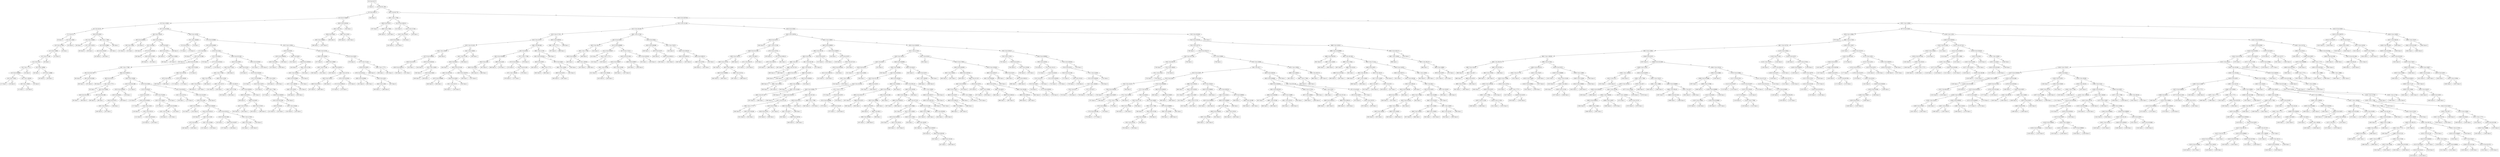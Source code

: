 digraph 3 {
    node [shape=ellipse]
    node [shape=box]
    "(0) 6 Cut=0.0175" -> "(1) Class=0 " [label="<"]
    node [shape=ellipse]
    "(0) 6 Cut=0.0175" -> "(2) 3 Cut=81.1796" [label=">="]
    node [shape=ellipse]
    "(2) 3 Cut=81.1796" -> "(3) 4 Cut=0.882771" [label="<"]
    node [shape=ellipse]
    "(2) 3 Cut=81.1796" -> "(304) 3 Cut=84.7792" [label=">="]
    node [shape=ellipse]
    "(3) 4 Cut=0.882771" -> "(4) 4 Cut=0.736268" [label="<"]
    node [shape=box]
    "(3) 4 Cut=0.882771" -> "(303) Class=0 " [label=">="]
    node [shape=ellipse]
    "(4) 4 Cut=0.736268" -> "(5) 5 Cut=1.83382" [label="<"]
    node [shape=ellipse]
    "(4) 4 Cut=0.736268" -> "(292) 0 Cut=0.020104" [label=">="]
    node [shape=ellipse]
    "(5) 5 Cut=1.83382" -> "(6) 2 Cut=26.575" [label="<"]
    node [shape=ellipse]
    "(5) 5 Cut=1.83382" -> "(47) 3 Cut=45.9293" [label=">="]
    node [shape=ellipse]
    "(6) 2 Cut=26.575" -> "(7) 2 Cut=8.75" [label="<"]
    node [shape=ellipse]
    "(6) 2 Cut=26.575" -> "(34) 6 Cut=0.0625" [label=">="]
    node [shape=box]
    "(7) 2 Cut=8.75" -> "(8) Class=0 " [label="<"]
    node [shape=ellipse]
    "(7) 2 Cut=8.75" -> "(9) 5 Cut=1.6643" [label=">="]
    node [shape=ellipse]
    "(9) 5 Cut=1.6643" -> "(10) 3 Cut=10.7829" [label="<"]
    node [shape=box]
    "(9) 5 Cut=1.6643" -> "(33) Class=0 " [label=">="]
    node [shape=ellipse]
    "(10) 3 Cut=10.7829" -> "(11) 5 Cut=1.50855" [label="<"]
    node [shape=box]
    "(10) 3 Cut=10.7829" -> "(32) Class=1 " [label=">="]
    node [shape=ellipse]
    "(11) 5 Cut=1.50855" -> "(12) 1 Cut=2.27106" [label="<"]
    node [shape=box]
    "(11) 5 Cut=1.50855" -> "(31) Class=0 " [label=">="]
    node [shape=ellipse]
    "(12) 1 Cut=2.27106" -> "(13) 2 Cut=10.25" [label="<"]
    node [shape=box]
    "(12) 1 Cut=2.27106" -> "(30) Class=1 " [label=">="]
    node [shape=ellipse]
    "(13) 2 Cut=10.25" -> "(14) 1 Cut=1.77771" [label="<"]
    node [shape=ellipse]
    "(13) 2 Cut=10.25" -> "(25) 5 Cut=1.46386" [label=">="]
    node [shape=ellipse]
    "(14) 1 Cut=1.77771" -> "(15) 0 Cut=0.008909" [label="<"]
    node [shape=box]
    "(14) 1 Cut=1.77771" -> "(24) Class=0 " [label=">="]
    node [shape=ellipse]
    "(15) 0 Cut=0.008909" -> "(16) 3 Cut=7.26421" [label="<"]
    node [shape=ellipse]
    "(15) 0 Cut=0.008909" -> "(19) 1 Cut=1.382029" [label=">="]
    node [shape=box]
    "(16) 3 Cut=7.26421" -> "(17) Class=1 " [label="<"]
    node [shape=box]
    "(16) 3 Cut=7.26421" -> "(18) Class=0 " [label=">="]
    node [shape=ellipse]
    "(19) 1 Cut=1.382029" -> "(20) 5 Cut=1.35919" [label="<"]
    node [shape=box]
    "(19) 1 Cut=1.382029" -> "(23) Class=0 " [label=">="]
    node [shape=box]
    "(20) 5 Cut=1.35919" -> "(21) Class=1 " [label="<"]
    node [shape=box]
    "(20) 5 Cut=1.35919" -> "(22) Class=0 " [label=">="]
    node [shape=box]
    "(25) 5 Cut=1.46386" -> "(26) Class=1 " [label="<"]
    node [shape=ellipse]
    "(25) 5 Cut=1.46386" -> "(27) 5 Cut=1.49488" [label=">="]
    node [shape=box]
    "(27) 5 Cut=1.49488" -> "(28) Class=0 " [label="<"]
    node [shape=box]
    "(27) 5 Cut=1.49488" -> "(29) Class=1 " [label=">="]
    node [shape=ellipse]
    "(34) 6 Cut=0.0625" -> "(35) 5 Cut=1.80286" [label="<"]
    node [shape=ellipse]
    "(34) 6 Cut=0.0625" -> "(40) 1 Cut=1.77085" [label=">="]
    node [shape=box]
    "(35) 5 Cut=1.80286" -> "(36) Class=1 " [label="<"]
    node [shape=ellipse]
    "(35) 5 Cut=1.80286" -> "(37) 1 Cut=2.02474" [label=">="]
    node [shape=box]
    "(37) 1 Cut=2.02474" -> "(38) Class=0 " [label="<"]
    node [shape=box]
    "(37) 1 Cut=2.02474" -> "(39) Class=1 " [label=">="]
    node [shape=ellipse]
    "(40) 1 Cut=1.77085" -> "(41) 0 Cut=0.50882" [label="<"]
    node [shape=box]
    "(40) 1 Cut=1.77085" -> "(46) Class=1 " [label=">="]
    node [shape=ellipse]
    "(41) 0 Cut=0.50882" -> "(42) 4 Cut=0.182187" [label="<"]
    node [shape=box]
    "(41) 0 Cut=0.50882" -> "(45) Class=1 " [label=">="]
    node [shape=box]
    "(42) 4 Cut=0.182187" -> "(43) Class=0 " [label="<"]
    node [shape=box]
    "(42) 4 Cut=0.182187" -> "(44) Class=1 " [label=">="]
    node [shape=ellipse]
    "(47) 3 Cut=45.9293" -> "(48) 5 Cut=1.85529" [label="<"]
    node [shape=ellipse]
    "(47) 3 Cut=45.9293" -> "(69) 5 Cut=2.04785" [label=">="]
    node [shape=ellipse]
    "(48) 5 Cut=1.85529" -> "(49) 0 Cut=0.008935" [label="<"]
    node [shape=ellipse]
    "(48) 5 Cut=1.85529" -> "(54) 5 Cut=3.3358" [label=">="]
    node [shape=ellipse]
    "(49) 0 Cut=0.008935" -> "(50) 5 Cut=1.8453" [label="<"]
    node [shape=box]
    "(49) 0 Cut=0.008935" -> "(53) Class=0 " [label=">="]
    node [shape=box]
    "(50) 5 Cut=1.8453" -> "(51) Class=0 " [label="<"]
    node [shape=box]
    "(50) 5 Cut=1.8453" -> "(52) Class=1 " [label=">="]
    node [shape=ellipse]
    "(54) 5 Cut=3.3358" -> "(55) 2 Cut=68.9" [label="<"]
    node [shape=ellipse]
    "(54) 5 Cut=3.3358" -> "(62) 0 Cut=9e-05" [label=">="]
    node [shape=box]
    "(55) 2 Cut=68.9" -> "(56) Class=0 " [label="<"]
    node [shape=ellipse]
    "(55) 2 Cut=68.9" -> "(57) 0 Cut=0.020104" [label=">="]
    node [shape=box]
    "(57) 0 Cut=0.020104" -> "(58) Class=0 " [label="<"]
    node [shape=ellipse]
    "(57) 0 Cut=0.020104" -> "(59) 4 Cut=0.121087" [label=">="]
    node [shape=box]
    "(59) 4 Cut=0.121087" -> "(60) Class=0 " [label="<"]
    node [shape=box]
    "(59) 4 Cut=0.121087" -> "(61) Class=1 " [label=">="]
    node [shape=ellipse]
    "(62) 0 Cut=9e-05" -> "(63) 6 Cut=0.0375" [label="<"]
    node [shape=box]
    "(62) 0 Cut=9e-05" -> "(68) Class=0 " [label=">="]
    node [shape=box]
    "(63) 6 Cut=0.0375" -> "(64) Class=0 " [label="<"]
    node [shape=ellipse]
    "(63) 6 Cut=0.0375" -> "(65) 5 Cut=3.36383" [label=">="]
    node [shape=box]
    "(65) 5 Cut=3.36383" -> "(66) Class=1 " [label="<"]
    node [shape=box]
    "(65) 5 Cut=3.36383" -> "(67) Class=0 " [label=">="]
    node [shape=ellipse]
    "(69) 5 Cut=2.04785" -> "(70) 1 Cut=1.382029" [label="<"]
    node [shape=ellipse]
    "(69) 5 Cut=2.04785" -> "(75) 4 Cut=0.020893" [label=">="]
    node [shape=ellipse]
    "(70) 1 Cut=1.382029" -> "(71) 6 Cut=0.0375" [label="<"]
    node [shape=box]
    "(70) 1 Cut=1.382029" -> "(74) Class=1 " [label=">="]
    node [shape=box]
    "(71) 6 Cut=0.0375" -> "(72) Class=1 " [label="<"]
    node [shape=box]
    "(71) 6 Cut=0.0375" -> "(73) Class=0 " [label=">="]
    node [shape=ellipse]
    "(75) 4 Cut=0.020893" -> "(76) 4 Cut=0.016839" [label="<"]
    node [shape=ellipse]
    "(75) 4 Cut=0.020893" -> "(233) 5 Cut=2.19556" [label=">="]
    node [shape=ellipse]
    "(76) 4 Cut=0.016839" -> "(77) 2 Cut=94.65" [label="<"]
    node [shape=ellipse]
    "(76) 4 Cut=0.016839" -> "(174) 0 Cut=2e-06" [label=">="]
    node [shape=box]
    "(77) 2 Cut=94.65" -> "(78) Class=0 " [label="<"]
    node [shape=ellipse]
    "(77) 2 Cut=94.65" -> "(79) 5 Cut=3.47496" [label=">="]
    node [shape=box]
    "(79) 5 Cut=3.47496" -> "(80) Class=0 " [label="<"]
    node [shape=ellipse]
    "(79) 5 Cut=3.47496" -> "(81) 0 Cut=0.511283" [label=">="]
    node [shape=ellipse]
    "(81) 0 Cut=0.511283" -> "(82) 1 Cut=1.77085" [label="<"]
    node [shape=ellipse]
    "(81) 0 Cut=0.511283" -> "(165) 3 Cut=79.2039" [label=">="]
    node [shape=ellipse]
    "(82) 1 Cut=1.77085" -> "(83) 4 Cut=0.011736" [label="<"]
    node [shape=ellipse]
    "(82) 1 Cut=1.77085" -> "(88) 4 Cut=0.009375" [label=">="]
    node [shape=box]
    "(83) 4 Cut=0.011736" -> "(84) Class=0 " [label="<"]
    node [shape=ellipse]
    "(83) 4 Cut=0.011736" -> "(85) 4 Cut=0.013495" [label=">="]
    node [shape=box]
    "(85) 4 Cut=0.013495" -> "(86) Class=1 " [label="<"]
    node [shape=box]
    "(85) 4 Cut=0.013495" -> "(87) Class=0 " [label=">="]
    node [shape=ellipse]
    "(88) 4 Cut=0.009375" -> "(89) 6 Cut=0.0375" [label="<"]
    node [shape=ellipse]
    "(88) 4 Cut=0.009375" -> "(100) 5 Cut=3.50306" [label=">="]
    node [shape=box]
    "(89) 6 Cut=0.0375" -> "(90) Class=0 " [label="<"]
    node [shape=ellipse]
    "(89) 6 Cut=0.0375" -> "(91) 1 Cut=1.77771" [label=">="]
    node [shape=box]
    "(91) 1 Cut=1.77771" -> "(92) Class=1 " [label="<"]
    node [shape=ellipse]
    "(91) 1 Cut=1.77771" -> "(93) 3 Cut=78.0681" [label=">="]
    node [shape=ellipse]
    "(93) 3 Cut=78.0681" -> "(94) 0 Cut=0.011398" [label="<"]
    node [shape=ellipse]
    "(93) 3 Cut=78.0681" -> "(97) 0 Cut=0.011398" [label=">="]
    node [shape=box]
    "(94) 0 Cut=0.011398" -> "(95) Class=1 " [label="<"]
    node [shape=box]
    "(94) 0 Cut=0.011398" -> "(96) Class=0 " [label=">="]
    node [shape=box]
    "(97) 0 Cut=0.011398" -> "(98) Class=0 " [label="<"]
    node [shape=box]
    "(97) 0 Cut=0.011398" -> "(99) Class=1 " [label=">="]
    node [shape=ellipse]
    "(100) 5 Cut=3.50306" -> "(101) 0 Cut=0.011398" [label="<"]
    node [shape=ellipse]
    "(100) 5 Cut=3.50306" -> "(112) 6 Cut=0.0625" [label=">="]
    node [shape=ellipse]
    "(101) 0 Cut=0.011398" -> "(102) 0 Cut=0.000203" [label="<"]
    node [shape=box]
    "(101) 0 Cut=0.011398" -> "(111) Class=0 " [label=">="]
    node [shape=ellipse]
    "(102) 0 Cut=0.000203" -> "(103) 0 Cut=9e-05" [label="<"]
    node [shape=box]
    "(102) 0 Cut=0.000203" -> "(110) Class=1 " [label=">="]
    node [shape=ellipse]
    "(103) 0 Cut=9e-05" -> "(104) 6 Cut=0.0375" [label="<"]
    node [shape=box]
    "(103) 0 Cut=9e-05" -> "(109) Class=0 " [label=">="]
    node [shape=ellipse]
    "(104) 6 Cut=0.0375" -> "(105) 1 Cut=2.03174" [label="<"]
    node [shape=box]
    "(104) 6 Cut=0.0375" -> "(108) Class=1 " [label=">="]
    node [shape=box]
    "(105) 1 Cut=2.03174" -> "(106) Class=0 " [label="<"]
    node [shape=box]
    "(105) 1 Cut=2.03174" -> "(107) Class=1 " [label=">="]
    node [shape=ellipse]
    "(112) 6 Cut=0.0625" -> "(113) 0 Cut=9e-05" [label="<"]
    node [shape=ellipse]
    "(112) 6 Cut=0.0625" -> "(134) 3 Cut=63.6572" [label=">="]
    node [shape=ellipse]
    "(113) 0 Cut=9e-05" -> "(114) 6 Cut=0.0375" [label="<"]
    node [shape=ellipse]
    "(113) 0 Cut=9e-05" -> "(125) 3 Cut=79.2039" [label=">="]
    node [shape=box]
    "(114) 6 Cut=0.0375" -> "(115) Class=0 " [label="<"]
    node [shape=ellipse]
    "(114) 6 Cut=0.0375" -> "(116) 4 Cut=0.010919" [label=">="]
    node [shape=box]
    "(116) 4 Cut=0.010919" -> "(117) Class=0 " [label="<"]
    node [shape=ellipse]
    "(116) 4 Cut=0.010919" -> "(118) 2 Cut=110.95" [label=">="]
    node [shape=box]
    "(118) 2 Cut=110.95" -> "(119) Class=0 " [label="<"]
    node [shape=ellipse]
    "(118) 2 Cut=110.95" -> "(120) 1 Cut=2.03174" [label=">="]
    node [shape=box]
    "(120) 1 Cut=2.03174" -> "(121) Class=0 " [label="<"]
    node [shape=ellipse]
    "(120) 1 Cut=2.03174" -> "(122) 3 Cut=69.4412" [label=">="]
    node [shape=box]
    "(122) 3 Cut=69.4412" -> "(123) Class=0 " [label="<"]
    node [shape=box]
    "(122) 3 Cut=69.4412" -> "(124) Class=1 " [label=">="]
    node [shape=ellipse]
    "(125) 3 Cut=79.2039" -> "(126) 5 Cut=3.56613" [label="<"]
    node [shape=box]
    "(125) 3 Cut=79.2039" -> "(133) Class=1 " [label=">="]
    node [shape=box]
    "(126) 5 Cut=3.56613" -> "(127) Class=0 " [label="<"]
    node [shape=ellipse]
    "(126) 5 Cut=3.56613" -> "(128) 4 Cut=0.010945" [label=">="]
    node [shape=ellipse]
    "(128) 4 Cut=0.010945" -> "(129) 1 Cut=2.27106" [label="<"]
    node [shape=box]
    "(128) 4 Cut=0.010945" -> "(132) Class=1 " [label=">="]
    node [shape=box]
    "(129) 1 Cut=2.27106" -> "(130) Class=0 " [label="<"]
    node [shape=box]
    "(129) 1 Cut=2.27106" -> "(131) Class=1 " [label=">="]
    node [shape=ellipse]
    "(134) 3 Cut=63.6572" -> "(135) 1 Cut=2.01724" [label="<"]
    node [shape=ellipse]
    "(134) 3 Cut=63.6572" -> "(138) 4 Cut=0.012657" [label=">="]
    node [shape=box]
    "(135) 1 Cut=2.01724" -> "(136) Class=1 " [label="<"]
    node [shape=box]
    "(135) 1 Cut=2.01724" -> "(137) Class=0 " [label=">="]
    node [shape=ellipse]
    "(138) 4 Cut=0.012657" -> "(139) 0 Cut=2e-06" [label="<"]
    node [shape=box]
    "(138) 4 Cut=0.012657" -> "(164) Class=0 " [label=">="]
    node [shape=ellipse]
    "(139) 0 Cut=2e-06" -> "(140) 5 Cut=3.54756" [label="<"]
    node [shape=ellipse]
    "(139) 0 Cut=2e-06" -> "(143) 0 Cut=0.000203" [label=">="]
    node [shape=box]
    "(140) 5 Cut=3.54756" -> "(141) Class=1 " [label="<"]
    node [shape=box]
    "(140) 5 Cut=3.54756" -> "(142) Class=0 " [label=">="]
    node [shape=ellipse]
    "(143) 0 Cut=0.000203" -> "(144) 4 Cut=0.010115" [label="<"]
    node [shape=ellipse]
    "(143) 0 Cut=0.000203" -> "(153) 4 Cut=0.010115" [label=">="]
    node [shape=box]
    "(144) 4 Cut=0.010115" -> "(145) Class=0 " [label="<"]
    node [shape=ellipse]
    "(144) 4 Cut=0.010115" -> "(146) 2 Cut=110.95" [label=">="]
    node [shape=ellipse]
    "(146) 2 Cut=110.95" -> "(147) 0 Cut=9e-05" [label="<"]
    node [shape=ellipse]
    "(146) 2 Cut=110.95" -> "(150) 1 Cut=2.03168" [label=">="]
    node [shape=box]
    "(147) 0 Cut=9e-05" -> "(148) Class=0 " [label="<"]
    node [shape=box]
    "(147) 0 Cut=9e-05" -> "(149) Class=1 " [label=">="]
    node [shape=box]
    "(150) 1 Cut=2.03168" -> "(151) Class=0 " [label="<"]
    node [shape=box]
    "(150) 1 Cut=2.03168" -> "(152) Class=1 " [label=">="]
    node [shape=ellipse]
    "(153) 4 Cut=0.010115" -> "(154) 0 Cut=0.011398" [label="<"]
    node [shape=ellipse]
    "(153) 4 Cut=0.010115" -> "(159) 1 Cut=2.27106" [label=">="]
    node [shape=box]
    "(154) 0 Cut=0.011398" -> "(155) Class=1 " [label="<"]
    node [shape=ellipse]
    "(154) 0 Cut=0.011398" -> "(156) 4 Cut=0.010077" [label=">="]
    node [shape=box]
    "(156) 4 Cut=0.010077" -> "(157) Class=0 " [label="<"]
    node [shape=box]
    "(156) 4 Cut=0.010077" -> "(158) Class=1 " [label=">="]
    node [shape=ellipse]
    "(159) 1 Cut=2.27106" -> "(160) 2 Cut=110.95" [label="<"]
    node [shape=box]
    "(159) 1 Cut=2.27106" -> "(163) Class=0 " [label=">="]
    node [shape=box]
    "(160) 2 Cut=110.95" -> "(161) Class=1 " [label="<"]
    node [shape=box]
    "(160) 2 Cut=110.95" -> "(162) Class=0 " [label=">="]
    node [shape=ellipse]
    "(165) 3 Cut=79.2039" -> "(166) 5 Cut=3.54756" [label="<"]
    node [shape=box]
    "(165) 3 Cut=79.2039" -> "(173) Class=0 " [label=">="]
    node [shape=ellipse]
    "(166) 5 Cut=3.54756" -> "(167) 6 Cut=0.0375" [label="<"]
    node [shape=ellipse]
    "(166) 5 Cut=3.54756" -> "(170) 5 Cut=3.60209" [label=">="]
    node [shape=box]
    "(167) 6 Cut=0.0375" -> "(168) Class=0 " [label="<"]
    node [shape=box]
    "(167) 6 Cut=0.0375" -> "(169) Class=1 " [label=">="]
    node [shape=box]
    "(170) 5 Cut=3.60209" -> "(171) Class=0 " [label="<"]
    node [shape=box]
    "(170) 5 Cut=3.60209" -> "(172) Class=1 " [label=">="]
    node [shape=ellipse]
    "(174) 0 Cut=2e-06" -> "(175) 2 Cut=94.65" [label="<"]
    node [shape=ellipse]
    "(174) 0 Cut=2e-06" -> "(180) 0 Cut=0.511283" [label=">="]
    node [shape=box]
    "(175) 2 Cut=94.65" -> "(176) Class=1 " [label="<"]
    node [shape=ellipse]
    "(175) 2 Cut=94.65" -> "(177) 4 Cut=0.018141" [label=">="]
    node [shape=box]
    "(177) 4 Cut=0.018141" -> "(178) Class=1 " [label="<"]
    node [shape=box]
    "(177) 4 Cut=0.018141" -> "(179) Class=0 " [label=">="]
    node [shape=ellipse]
    "(180) 0 Cut=0.511283" -> "(181) 6 Cut=0.0875" [label="<"]
    node [shape=ellipse]
    "(180) 0 Cut=0.511283" -> "(230) 4 Cut=0.018287" [label=">="]
    node [shape=ellipse]
    "(181) 6 Cut=0.0875" -> "(182) 3 Cut=75.1021" [label="<"]
    node [shape=ellipse]
    "(181) 6 Cut=0.0875" -> "(209) 2 Cut=103.45" [label=">="]
    node [shape=ellipse]
    "(182) 3 Cut=75.1021" -> "(183) 1 Cut=1.77085" [label="<"]
    node [shape=box]
    "(182) 3 Cut=75.1021" -> "(208) Class=0 " [label=">="]
    node [shape=ellipse]
    "(183) 1 Cut=1.77085" -> "(184) 3 Cut=70.439" [label="<"]
    node [shape=ellipse]
    "(183) 1 Cut=1.77085" -> "(189) 5 Cut=3.31582" [label=">="]
    node [shape=ellipse]
    "(184) 3 Cut=70.439" -> "(185) 2 Cut=103.45" [label="<"]
    node [shape=box]
    "(184) 3 Cut=70.439" -> "(188) Class=0 " [label=">="]
    node [shape=box]
    "(185) 2 Cut=103.45" -> "(186) Class=0 " [label="<"]
    node [shape=box]
    "(185) 2 Cut=103.45" -> "(187) Class=1 " [label=">="]
    node [shape=ellipse]
    "(189) 5 Cut=3.31582" -> "(190) 1 Cut=2.01717" [label="<"]
    node [shape=ellipse]
    "(189) 5 Cut=3.31582" -> "(193) 2 Cut=80.75" [label=">="]
    node [shape=box]
    "(190) 1 Cut=2.01717" -> "(191) Class=0 " [label="<"]
    node [shape=box]
    "(190) 1 Cut=2.01717" -> "(192) Class=1 " [label=">="]
    node [shape=ellipse]
    "(193) 2 Cut=80.75" -> "(194) 1 Cut=2.27106" [label="<"]
    node [shape=ellipse]
    "(193) 2 Cut=80.75" -> "(197) 0 Cut=0.000203" [label=">="]
    node [shape=box]
    "(194) 1 Cut=2.27106" -> "(195) Class=0 " [label="<"]
    node [shape=box]
    "(194) 1 Cut=2.27106" -> "(196) Class=1 " [label=">="]
    node [shape=ellipse]
    "(197) 0 Cut=0.000203" -> "(198) 6 Cut=0.0375" [label="<"]
    node [shape=box]
    "(197) 0 Cut=0.000203" -> "(207) Class=0 " [label=">="]
    node [shape=box]
    "(198) 6 Cut=0.0375" -> "(199) Class=0 " [label="<"]
    node [shape=ellipse]
    "(198) 6 Cut=0.0375" -> "(200) 0 Cut=9e-05" [label=">="]
    node [shape=ellipse]
    "(200) 0 Cut=9e-05" -> "(201) 5 Cut=3.37479" [label="<"]
    node [shape=ellipse]
    "(200) 0 Cut=9e-05" -> "(204) 5 Cut=3.37479" [label=">="]
    node [shape=box]
    "(201) 5 Cut=3.37479" -> "(202) Class=0 " [label="<"]
    node [shape=box]
    "(201) 5 Cut=3.37479" -> "(203) Class=1 " [label=">="]
    node [shape=box]
    "(204) 5 Cut=3.37479" -> "(205) Class=1 " [label="<"]
    node [shape=box]
    "(204) 5 Cut=3.37479" -> "(206) Class=0 " [label=">="]
    node [shape=box]
    "(209) 2 Cut=103.45" -> "(210) Class=0 " [label="<"]
    node [shape=ellipse]
    "(209) 2 Cut=103.45" -> "(211) 0 Cut=0.020104" [label=">="]
    node [shape=ellipse]
    "(211) 0 Cut=0.020104" -> "(212) 3 Cut=65.6566" [label="<"]
    node [shape=ellipse]
    "(211) 0 Cut=0.020104" -> "(227) 2 Cut=130.05" [label=">="]
    node [shape=box]
    "(212) 3 Cut=65.6566" -> "(213) Class=1 " [label="<"]
    node [shape=ellipse]
    "(212) 3 Cut=65.6566" -> "(214) 5 Cut=3.32572" [label=">="]
    node [shape=box]
    "(214) 5 Cut=3.32572" -> "(215) Class=0 " [label="<"]
    node [shape=ellipse]
    "(214) 5 Cut=3.32572" -> "(216) 1 Cut=1.77085" [label=">="]
    node [shape=box]
    "(216) 1 Cut=1.77085" -> "(217) Class=1 " [label="<"]
    node [shape=ellipse]
    "(216) 1 Cut=1.77085" -> "(218) 0 Cut=0.000203" [label=">="]
    node [shape=ellipse]
    "(218) 0 Cut=0.000203" -> "(219) 4 Cut=0.017939" [label="<"]
    node [shape=box]
    "(218) 0 Cut=0.000203" -> "(226) Class=0 " [label=">="]
    node [shape=ellipse]
    "(219) 4 Cut=0.017939" -> "(220) 0 Cut=9e-05" [label="<"]
    node [shape=ellipse]
    "(219) 4 Cut=0.017939" -> "(223) 1 Cut=2.03168" [label=">="]
    node [shape=box]
    "(220) 0 Cut=9e-05" -> "(221) Class=0 " [label="<"]
    node [shape=box]
    "(220) 0 Cut=9e-05" -> "(222) Class=1 " [label=">="]
    node [shape=box]
    "(223) 1 Cut=2.03168" -> "(224) Class=0 " [label="<"]
    node [shape=box]
    "(223) 1 Cut=2.03168" -> "(225) Class=1 " [label=">="]
    node [shape=box]
    "(227) 2 Cut=130.05" -> "(228) Class=0 " [label="<"]
    node [shape=box]
    "(227) 2 Cut=130.05" -> "(229) Class=1 " [label=">="]
    node [shape=box]
    "(230) 4 Cut=0.018287" -> "(231) Class=1 " [label="<"]
    node [shape=box]
    "(230) 4 Cut=0.018287" -> "(232) Class=0 " [label=">="]
    node [shape=ellipse]
    "(233) 5 Cut=2.19556" -> "(234) 0 Cut=9e-05" [label="<"]
    node [shape=ellipse]
    "(233) 5 Cut=2.19556" -> "(255) 3 Cut=52.678" [label=">="]
    node [shape=ellipse]
    "(234) 0 Cut=9e-05" -> "(235) 4 Cut=0.088796" [label="<"]
    node [shape=ellipse]
    "(234) 0 Cut=9e-05" -> "(240) 2 Cut=94.65" [label=">="]
    node [shape=ellipse]
    "(235) 4 Cut=0.088796" -> "(236) 0 Cut=2e-06" [label="<"]
    node [shape=box]
    "(235) 4 Cut=0.088796" -> "(239) Class=1 " [label=">="]
    node [shape=box]
    "(236) 0 Cut=2e-06" -> "(237) Class=0 " [label="<"]
    node [shape=box]
    "(236) 0 Cut=2e-06" -> "(238) Class=1 " [label=">="]
    node [shape=box]
    "(240) 2 Cut=94.65" -> "(241) Class=0 " [label="<"]
    node [shape=ellipse]
    "(240) 2 Cut=94.65" -> "(242) 0 Cut=0.000203" [label=">="]
    node [shape=box]
    "(242) 0 Cut=0.000203" -> "(243) Class=0 " [label="<"]
    node [shape=ellipse]
    "(242) 0 Cut=0.000203" -> "(244) 1 Cut=2.27106" [label=">="]
    node [shape=ellipse]
    "(244) 1 Cut=2.27106" -> "(245) 1 Cut=2.01038" [label="<"]
    node [shape=box]
    "(244) 1 Cut=2.27106" -> "(254) Class=1 " [label=">="]
    node [shape=ellipse]
    "(245) 1 Cut=2.01038" -> "(246) 4 Cut=0.079948" [label="<"]
    node [shape=box]
    "(245) 1 Cut=2.01038" -> "(253) Class=0 " [label=">="]
    node [shape=ellipse]
    "(246) 4 Cut=0.079948" -> "(247) 1 Cut=1.382029" [label="<"]
    node [shape=box]
    "(246) 4 Cut=0.079948" -> "(252) Class=1 " [label=">="]
    node [shape=ellipse]
    "(247) 1 Cut=1.382029" -> "(248) 2 Cut=130.05" [label="<"]
    node [shape=box]
    "(247) 1 Cut=1.382029" -> "(251) Class=0 " [label=">="]
    node [shape=box]
    "(248) 2 Cut=130.05" -> "(249) Class=0 " [label="<"]
    node [shape=box]
    "(248) 2 Cut=130.05" -> "(250) Class=1 " [label=">="]
    node [shape=ellipse]
    "(255) 3 Cut=52.678" -> "(256) 5 Cut=3.00302" [label="<"]
    node [shape=ellipse]
    "(255) 3 Cut=52.678" -> "(275) 6 Cut=0.0625" [label=">="]
    node [shape=box]
    "(256) 5 Cut=3.00302" -> "(257) Class=0 " [label="<"]
    node [shape=ellipse]
    "(256) 5 Cut=3.00302" -> "(258) 5 Cut=3.09667" [label=">="]
    node [shape=ellipse]
    "(258) 5 Cut=3.09667" -> "(259) 1 Cut=2.27106" [label="<"]
    node [shape=ellipse]
    "(258) 5 Cut=3.09667" -> "(262) 3 Cut=49.8374" [label=">="]
    node [shape=box]
    "(259) 1 Cut=2.27106" -> "(260) Class=0 " [label="<"]
    node [shape=box]
    "(259) 1 Cut=2.27106" -> "(261) Class=1 " [label=">="]
    node [shape=box]
    "(262) 3 Cut=49.8374" -> "(263) Class=0 " [label="<"]
    node [shape=ellipse]
    "(262) 3 Cut=49.8374" -> "(264) 1 Cut=2.01724" [label=">="]
    node [shape=ellipse]
    "(264) 1 Cut=2.01724" -> "(265) 5 Cut=3.38524" [label="<"]
    node [shape=ellipse]
    "(264) 1 Cut=2.01724" -> "(270) 4 Cut=0.022818" [label=">="]
    node [shape=ellipse]
    "(265) 5 Cut=3.38524" -> "(266) 6 Cut=0.0375" [label="<"]
    node [shape=box]
    "(265) 5 Cut=3.38524" -> "(269) Class=0 " [label=">="]
    node [shape=box]
    "(266) 6 Cut=0.0375" -> "(267) Class=0 " [label="<"]
    node [shape=box]
    "(266) 6 Cut=0.0375" -> "(268) Class=1 " [label=">="]
    node [shape=ellipse]
    "(270) 4 Cut=0.022818" -> "(271) 0 Cut=0.000115" [label="<"]
    node [shape=box]
    "(270) 4 Cut=0.022818" -> "(274) Class=0 " [label=">="]
    node [shape=box]
    "(271) 0 Cut=0.000115" -> "(272) Class=0 " [label="<"]
    node [shape=box]
    "(271) 0 Cut=0.000115" -> "(273) Class=1 " [label=">="]
    node [shape=box]
    "(275) 6 Cut=0.0625" -> "(276) Class=0 " [label="<"]
    node [shape=ellipse]
    "(275) 6 Cut=0.0625" -> "(277) 3 Cut=74.1612" [label=">="]
    node [shape=ellipse]
    "(277) 3 Cut=74.1612" -> "(278) 6 Cut=0.0875" [label="<"]
    node [shape=ellipse]
    "(277) 3 Cut=74.1612" -> "(289) 1 Cut=1.77771" [label=">="]
    node [shape=ellipse]
    "(278) 6 Cut=0.0875" -> "(279) 4 Cut=0.03132" [label="<"]
    node [shape=box]
    "(278) 6 Cut=0.0875" -> "(288) Class=0 " [label=">="]
    node [shape=ellipse]
    "(279) 4 Cut=0.03132" -> "(280) 4 Cut=0.029084" [label="<"]
    node [shape=ellipse]
    "(279) 4 Cut=0.03132" -> "(283) 0 Cut=2e-06" [label=">="]
    node [shape=box]
    "(280) 4 Cut=0.029084" -> "(281) Class=0 " [label="<"]
    node [shape=box]
    "(280) 4 Cut=0.029084" -> "(282) Class=1 " [label=">="]
    node [shape=ellipse]
    "(283) 0 Cut=2e-06" -> "(284) 5 Cut=2.2925" [label="<"]
    node [shape=box]
    "(283) 0 Cut=2e-06" -> "(287) Class=0 " [label=">="]
    node [shape=box]
    "(284) 5 Cut=2.2925" -> "(285) Class=1 " [label="<"]
    node [shape=box]
    "(284) 5 Cut=2.2925" -> "(286) Class=0 " [label=">="]
    node [shape=box]
    "(289) 1 Cut=1.77771" -> "(290) Class=1 " [label="<"]
    node [shape=box]
    "(289) 1 Cut=1.77771" -> "(291) Class=0 " [label=">="]
    node [shape=ellipse]
    "(292) 0 Cut=0.020104" -> "(293) 2 Cut=7.45" [label="<"]
    node [shape=box]
    "(292) 0 Cut=0.020104" -> "(302) Class=1 " [label=">="]
    node [shape=ellipse]
    "(293) 2 Cut=7.45" -> "(294) 6 Cut=0.0625" [label="<"]
    node [shape=ellipse]
    "(293) 2 Cut=7.45" -> "(299) 1 Cut=2.0316" [label=">="]
    node [shape=ellipse]
    "(294) 6 Cut=0.0625" -> "(295) 3 Cut=5.98006" [label="<"]
    node [shape=box]
    "(294) 6 Cut=0.0625" -> "(298) Class=0 " [label=">="]
    node [shape=box]
    "(295) 3 Cut=5.98006" -> "(296) Class=1 " [label="<"]
    node [shape=box]
    "(295) 3 Cut=5.98006" -> "(297) Class=0 " [label=">="]
    node [shape=box]
    "(299) 1 Cut=2.0316" -> "(300) Class=0 " [label="<"]
    node [shape=box]
    "(299) 1 Cut=2.0316" -> "(301) Class=1 " [label=">="]
    node [shape=ellipse]
    "(304) 3 Cut=84.7792" -> "(305) 1 Cut=1.77092" [label="<"]
    node [shape=ellipse]
    "(304) 3 Cut=84.7792" -> "(320) 4 Cut=0.007556" [label=">="]
    node [shape=ellipse]
    "(305) 1 Cut=1.77092" -> "(306) 6 Cut=0.0375" [label="<"]
    node [shape=ellipse]
    "(305) 1 Cut=1.77092" -> "(311) 0 Cut=0.000115" [label=">="]
    node [shape=box]
    "(306) 6 Cut=0.0375" -> "(307) Class=1 " [label="<"]
    node [shape=ellipse]
    "(306) 6 Cut=0.0375" -> "(308) 5 Cut=2.78001" [label=">="]
    node [shape=box]
    "(308) 5 Cut=2.78001" -> "(309) Class=0 " [label="<"]
    node [shape=box]
    "(308) 5 Cut=2.78001" -> "(310) Class=1 " [label=">="]
    node [shape=box]
    "(311) 0 Cut=0.000115" -> "(312) Class=0 " [label="<"]
    node [shape=ellipse]
    "(311) 0 Cut=0.000115" -> "(313) 1 Cut=2.27106" [label=">="]
    node [shape=ellipse]
    "(313) 1 Cut=2.27106" -> "(314) 2 Cut=152.425" [label="<"]
    node [shape=box]
    "(313) 1 Cut=2.27106" -> "(319) Class=1 " [label=">="]
    node [shape=ellipse]
    "(314) 2 Cut=152.425" -> "(315) 6 Cut=0.0625" [label="<"]
    node [shape=box]
    "(314) 2 Cut=152.425" -> "(318) Class=1 " [label=">="]
    node [shape=box]
    "(315) 6 Cut=0.0625" -> "(316) Class=0 " [label="<"]
    node [shape=box]
    "(315) 6 Cut=0.0625" -> "(317) Class=1 " [label=">="]
    node [shape=ellipse]
    "(320) 4 Cut=0.007556" -> "(321) 3 Cut=114.248" [label="<"]
    node [shape=ellipse]
    "(320) 4 Cut=0.007556" -> "(976) 1 Cut=2.28556" [label=">="]
    node [shape=ellipse]
    "(321) 3 Cut=114.248" -> "(322) 3 Cut=104.528" [label="<"]
    node [shape=ellipse]
    "(321) 3 Cut=114.248" -> "(453) 6 Cut=0.0625" [label=">="]
    node [shape=ellipse]
    "(322) 3 Cut=104.528" -> "(323) 5 Cut=3.71701" [label="<"]
    node [shape=ellipse]
    "(322) 3 Cut=104.528" -> "(400) 1 Cut=2.27106" [label=">="]
    node [shape=ellipse]
    "(323) 5 Cut=3.71701" -> "(324) 5 Cut=3.67677" [label="<"]
    node [shape=ellipse]
    "(323) 5 Cut=3.71701" -> "(395) 0 Cut=0.000203" [label=">="]
    node [shape=ellipse]
    "(324) 5 Cut=3.67677" -> "(325) 2 Cut=152.425" [label="<"]
    node [shape=ellipse]
    "(324) 5 Cut=3.67677" -> "(360) 3 Cut=96.5462" [label=">="]
    node [shape=ellipse]
    "(325) 2 Cut=152.425" -> "(326) 1 Cut=2.28556" [label="<"]
    node [shape=ellipse]
    "(325) 2 Cut=152.425" -> "(341) 1 Cut=2.28556" [label=">="]
    node [shape=ellipse]
    "(326) 1 Cut=2.28556" -> "(327) 0 Cut=0.008935" [label="<"]
    node [shape=box]
    "(326) 1 Cut=2.28556" -> "(340) Class=0 " [label=">="]
    node [shape=ellipse]
    "(327) 0 Cut=0.008935" -> "(328) 6 Cut=0.0375" [label="<"]
    node [shape=ellipse]
    "(327) 0 Cut=0.008935" -> "(333) 0 Cut=0.020104" [label=">="]
    node [shape=ellipse]
    "(328) 6 Cut=0.0375" -> "(329) 0 Cut=0.000115" [label="<"]
    node [shape=box]
    "(328) 6 Cut=0.0375" -> "(332) Class=1 " [label=">="]
    node [shape=box]
    "(329) 0 Cut=0.000115" -> "(330) Class=0 " [label="<"]
    node [shape=box]
    "(329) 0 Cut=0.000115" -> "(331) Class=1 " [label=">="]
    node [shape=box]
    "(333) 0 Cut=0.020104" -> "(334) Class=0 " [label="<"]
    node [shape=ellipse]
    "(333) 0 Cut=0.020104" -> "(335) 1 Cut=1.62835" [label=">="]
    node [shape=box]
    "(335) 1 Cut=1.62835" -> "(336) Class=1 " [label="<"]
    node [shape=ellipse]
    "(335) 1 Cut=1.62835" -> "(337) 6 Cut=0.0625" [label=">="]
    node [shape=box]
    "(337) 6 Cut=0.0625" -> "(338) Class=0 " [label="<"]
    node [shape=box]
    "(337) 6 Cut=0.0625" -> "(339) Class=1 " [label=">="]
    node [shape=ellipse]
    "(341) 1 Cut=2.28556" -> "(342) 1 Cut=2.27106" [label="<"]
    node [shape=box]
    "(341) 1 Cut=2.28556" -> "(359) Class=1 " [label=">="]
    node [shape=ellipse]
    "(342) 1 Cut=2.27106" -> "(343) 0 Cut=9e-05" [label="<"]
    node [shape=box]
    "(342) 1 Cut=2.27106" -> "(358) Class=0 " [label=">="]
    node [shape=box]
    "(343) 0 Cut=9e-05" -> "(344) Class=1 " [label="<"]
    node [shape=ellipse]
    "(343) 0 Cut=9e-05" -> "(345) 0 Cut=0.511283" [label=">="]
    node [shape=ellipse]
    "(345) 0 Cut=0.511283" -> "(346) 3 Cut=94.7622" [label="<"]
    node [shape=ellipse]
    "(345) 0 Cut=0.511283" -> "(355) 5 Cut=3.654379" [label=">="]
    node [shape=ellipse]
    "(346) 3 Cut=94.7622" -> "(347) 0 Cut=0.008909" [label="<"]
    node [shape=ellipse]
    "(346) 3 Cut=94.7622" -> "(350) 6 Cut=0.0625" [label=">="]
    node [shape=box]
    "(347) 0 Cut=0.008909" -> "(348) Class=0 " [label="<"]
    node [shape=box]
    "(347) 0 Cut=0.008909" -> "(349) Class=1 " [label=">="]
    node [shape=ellipse]
    "(350) 6 Cut=0.0625" -> "(351) 1 Cut=2.01717" [label="<"]
    node [shape=box]
    "(350) 6 Cut=0.0625" -> "(354) Class=1 " [label=">="]
    node [shape=box]
    "(351) 1 Cut=2.01717" -> "(352) Class=1 " [label="<"]
    node [shape=box]
    "(351) 1 Cut=2.01717" -> "(353) Class=0 " [label=">="]
    node [shape=box]
    "(355) 5 Cut=3.654379" -> "(356) Class=1 " [label="<"]
    node [shape=box]
    "(355) 5 Cut=3.654379" -> "(357) Class=0 " [label=">="]
    node [shape=ellipse]
    "(360) 3 Cut=96.5462" -> "(361) 0 Cut=9e-05" [label="<"]
    node [shape=ellipse]
    "(360) 3 Cut=96.5462" -> "(380) 1 Cut=2.27106" [label=">="]
    node [shape=ellipse]
    "(361) 0 Cut=9e-05" -> "(362) 4 Cut=0.005968" [label="<"]
    node [shape=ellipse]
    "(361) 0 Cut=9e-05" -> "(371) 1 Cut=1.77085" [label=">="]
    node [shape=ellipse]
    "(362) 4 Cut=0.005968" -> "(363) 0 Cut=2e-06" [label="<"]
    node [shape=ellipse]
    "(362) 4 Cut=0.005968" -> "(368) 0 Cut=2e-06" [label=">="]
    node [shape=ellipse]
    "(363) 0 Cut=2e-06" -> "(364) 6 Cut=0.0625" [label="<"]
    node [shape=box]
    "(363) 0 Cut=2e-06" -> "(367) Class=0 " [label=">="]
    node [shape=box]
    "(364) 6 Cut=0.0625" -> "(365) Class=0 " [label="<"]
    node [shape=box]
    "(364) 6 Cut=0.0625" -> "(366) Class=1 " [label=">="]
    node [shape=box]
    "(368) 0 Cut=2e-06" -> "(369) Class=0 " [label="<"]
    node [shape=box]
    "(368) 0 Cut=2e-06" -> "(370) Class=1 " [label=">="]
    node [shape=ellipse]
    "(371) 1 Cut=1.77085" -> "(372) 6 Cut=0.0625" [label="<"]
    node [shape=box]
    "(371) 1 Cut=1.77085" -> "(379) Class=0 " [label=">="]
    node [shape=box]
    "(372) 6 Cut=0.0625" -> "(373) Class=0 " [label="<"]
    node [shape=ellipse]
    "(372) 6 Cut=0.0625" -> "(374) 3 Cut=91.2429" [label=">="]
    node [shape=ellipse]
    "(374) 3 Cut=91.2429" -> "(375) 1 Cut=1.382029" [label="<"]
    node [shape=box]
    "(374) 3 Cut=91.2429" -> "(378) Class=1 " [label=">="]
    node [shape=box]
    "(375) 1 Cut=1.382029" -> "(376) Class=0 " [label="<"]
    node [shape=box]
    "(375) 1 Cut=1.382029" -> "(377) Class=1 " [label=">="]
    node [shape=ellipse]
    "(380) 1 Cut=2.27106" -> "(381) 0 Cut=0.020104" [label="<"]
    node [shape=box]
    "(380) 1 Cut=2.27106" -> "(394) Class=1 " [label=">="]
    node [shape=ellipse]
    "(381) 0 Cut=0.020104" -> "(382) 6 Cut=0.0875" [label="<"]
    node [shape=ellipse]
    "(381) 0 Cut=0.020104" -> "(387) 6 Cut=0.0625" [label=">="]
    node [shape=box]
    "(382) 6 Cut=0.0875" -> "(383) Class=0 " [label="<"]
    node [shape=ellipse]
    "(382) 6 Cut=0.0875" -> "(384) 1 Cut=1.77771" [label=">="]
    node [shape=box]
    "(384) 1 Cut=1.77771" -> "(385) Class=0 " [label="<"]
    node [shape=box]
    "(384) 1 Cut=1.77771" -> "(386) Class=1 " [label=">="]
    node [shape=ellipse]
    "(387) 6 Cut=0.0625" -> "(388) 1 Cut=1.62835" [label="<"]
    node [shape=box]
    "(387) 6 Cut=0.0625" -> "(393) Class=1 " [label=">="]
    node [shape=ellipse]
    "(388) 1 Cut=1.62835" -> "(389) 6 Cut=0.0375" [label="<"]
    node [shape=box]
    "(388) 1 Cut=1.62835" -> "(392) Class=0 " [label=">="]
    node [shape=box]
    "(389) 6 Cut=0.0375" -> "(390) Class=0 " [label="<"]
    node [shape=box]
    "(389) 6 Cut=0.0375" -> "(391) Class=1 " [label=">="]
    node [shape=ellipse]
    "(395) 0 Cut=0.000203" -> "(396) 1 Cut=1.77771" [label="<"]
    node [shape=box]
    "(395) 0 Cut=0.000203" -> "(399) Class=1 " [label=">="]
    node [shape=box]
    "(396) 1 Cut=1.77771" -> "(397) Class=0 " [label="<"]
    node [shape=box]
    "(396) 1 Cut=1.77771" -> "(398) Class=1 " [label=">="]
    node [shape=ellipse]
    "(400) 1 Cut=2.27106" -> "(401) 6 Cut=0.0625" [label="<"]
    node [shape=ellipse]
    "(400) 1 Cut=2.27106" -> "(434) 6 Cut=0.0625" [label=">="]
    node [shape=ellipse]
    "(401) 6 Cut=0.0625" -> "(402) 3 Cut=108.177" [label="<"]
    node [shape=ellipse]
    "(401) 6 Cut=0.0625" -> "(411) 0 Cut=0.008909" [label=">="]
    node [shape=ellipse]
    "(402) 3 Cut=108.177" -> "(403) 1 Cut=1.77092" [label="<"]
    node [shape=box]
    "(402) 3 Cut=108.177" -> "(410) Class=0 " [label=">="]
    node [shape=ellipse]
    "(403) 1 Cut=1.77092" -> "(404) 4 Cut=0.006877" [label="<"]
    node [shape=box]
    "(403) 1 Cut=1.77092" -> "(409) Class=0 " [label=">="]
    node [shape=box]
    "(404) 4 Cut=0.006877" -> "(405) Class=1 " [label="<"]
    node [shape=ellipse]
    "(404) 4 Cut=0.006877" -> "(406) 1 Cut=1.382029" [label=">="]
    node [shape=box]
    "(406) 1 Cut=1.382029" -> "(407) Class=0 " [label="<"]
    node [shape=box]
    "(406) 1 Cut=1.382029" -> "(408) Class=1 " [label=">="]
    node [shape=ellipse]
    "(411) 0 Cut=0.008909" -> "(412) 4 Cut=0.005927" [label="<"]
    node [shape=ellipse]
    "(411) 0 Cut=0.008909" -> "(417) 5 Cut=3.73273" [label=">="]
    node [shape=box]
    "(412) 4 Cut=0.005927" -> "(413) Class=1 " [label="<"]
    node [shape=ellipse]
    "(412) 4 Cut=0.005927" -> "(414) 1 Cut=1.77771" [label=">="]
    node [shape=box]
    "(414) 1 Cut=1.77771" -> "(415) Class=1 " [label="<"]
    node [shape=box]
    "(414) 1 Cut=1.77771" -> "(416) Class=0 " [label=">="]
    node [shape=ellipse]
    "(417) 5 Cut=3.73273" -> "(418) 0 Cut=0.511283" [label="<"]
    node [shape=ellipse]
    "(417) 5 Cut=3.73273" -> "(431) 0 Cut=0.020104" [label=">="]
    node [shape=ellipse]
    "(418) 0 Cut=0.511283" -> "(419) 4 Cut=0.006877" [label="<"]
    node [shape=ellipse]
    "(418) 0 Cut=0.511283" -> "(428) 4 Cut=0.006877" [label=">="]
    node [shape=ellipse]
    "(419) 4 Cut=0.006877" -> "(420) 1 Cut=2.01038" [label="<"]
    node [shape=ellipse]
    "(419) 4 Cut=0.006877" -> "(425) 1 Cut=2.01038" [label=">="]
    node [shape=box]
    "(420) 1 Cut=2.01038" -> "(421) Class=0 " [label="<"]
    node [shape=ellipse]
    "(420) 1 Cut=2.01038" -> "(422) 3 Cut=109.665" [label=">="]
    node [shape=box]
    "(422) 3 Cut=109.665" -> "(423) Class=0 " [label="<"]
    node [shape=box]
    "(422) 3 Cut=109.665" -> "(424) Class=1 " [label=">="]
    node [shape=box]
    "(425) 1 Cut=2.01038" -> "(426) Class=1 " [label="<"]
    node [shape=box]
    "(425) 1 Cut=2.01038" -> "(427) Class=0 " [label=">="]
    node [shape=box]
    "(428) 4 Cut=0.006877" -> "(429) Class=1 " [label="<"]
    node [shape=box]
    "(428) 4 Cut=0.006877" -> "(430) Class=0 " [label=">="]
    node [shape=box]
    "(431) 0 Cut=0.020104" -> "(432) Class=1 " [label="<"]
    node [shape=box]
    "(431) 0 Cut=0.020104" -> "(433) Class=0 " [label=">="]
    node [shape=ellipse]
    "(434) 6 Cut=0.0625" -> "(435) 4 Cut=0.004388" [label="<"]
    node [shape=ellipse]
    "(434) 6 Cut=0.0625" -> "(442) 2 Cut=178.675" [label=">="]
    node [shape=box]
    "(435) 4 Cut=0.004388" -> "(436) Class=1 " [label="<"]
    node [shape=ellipse]
    "(435) 4 Cut=0.004388" -> "(437) 6 Cut=0.0375" [label=">="]
    node [shape=box]
    "(437) 6 Cut=0.0375" -> "(438) Class=0 " [label="<"]
    node [shape=ellipse]
    "(437) 6 Cut=0.0375" -> "(439) 0 Cut=0.000115" [label=">="]
    node [shape=box]
    "(439) 0 Cut=0.000115" -> "(440) Class=1 " [label="<"]
    node [shape=box]
    "(439) 0 Cut=0.000115" -> "(441) Class=0 " [label=">="]
    node [shape=box]
    "(442) 2 Cut=178.675" -> "(443) Class=0 " [label="<"]
    node [shape=ellipse]
    "(442) 2 Cut=178.675" -> "(444) 4 Cut=0.005101" [label=">="]
    node [shape=ellipse]
    "(444) 4 Cut=0.005101" -> "(445) 0 Cut=0.000115" [label="<"]
    node [shape=ellipse]
    "(444) 4 Cut=0.005101" -> "(448) 0 Cut=0.000115" [label=">="]
    node [shape=box]
    "(445) 0 Cut=0.000115" -> "(446) Class=1 " [label="<"]
    node [shape=box]
    "(445) 0 Cut=0.000115" -> "(447) Class=0 " [label=">="]
    node [shape=ellipse]
    "(448) 0 Cut=0.000115" -> "(449) 5 Cut=3.6703" [label="<"]
    node [shape=box]
    "(448) 0 Cut=0.000115" -> "(452) Class=1 " [label=">="]
    node [shape=box]
    "(449) 5 Cut=3.6703" -> "(450) Class=0 " [label="<"]
    node [shape=box]
    "(449) 5 Cut=3.6703" -> "(451) Class=1 " [label=">="]
    node [shape=ellipse]
    "(453) 6 Cut=0.0625" -> "(454) 5 Cut=3.49738" [label="<"]
    node [shape=ellipse]
    "(453) 6 Cut=0.0625" -> "(743) 3 Cut=293.658" [label=">="]
    node [shape=ellipse]
    "(454) 5 Cut=3.49738" -> "(455) 6 Cut=0.0375" [label="<"]
    node [shape=ellipse]
    "(454) 5 Cut=3.49738" -> "(482) 5 Cut=3.58833" [label=">="]
    node [shape=box]
    "(455) 6 Cut=0.0375" -> "(456) Class=0 " [label="<"]
    node [shape=ellipse]
    "(455) 6 Cut=0.0375" -> "(457) 1 Cut=2.27106" [label=">="]
    node [shape=ellipse]
    "(457) 1 Cut=2.27106" -> "(458) 0 Cut=0.511283" [label="<"]
    node [shape=ellipse]
    "(457) 1 Cut=2.27106" -> "(475) 5 Cut=3.32753" [label=">="]
    node [shape=ellipse]
    "(458) 0 Cut=0.511283" -> "(459) 5 Cut=3.40374" [label="<"]
    node [shape=ellipse]
    "(458) 0 Cut=0.511283" -> "(470) 2 Cut=463.3" [label=">="]
    node [shape=ellipse]
    "(459) 5 Cut=3.40374" -> "(460) 5 Cut=3.32753" [label="<"]
    node [shape=box]
    "(459) 5 Cut=3.40374" -> "(469) Class=0 " [label=">="]
    node [shape=box]
    "(460) 5 Cut=3.32753" -> "(461) Class=0 " [label="<"]
    node [shape=ellipse]
    "(460) 5 Cut=3.32753" -> "(462) 5 Cut=3.36993" [label=">="]
    node [shape=ellipse]
    "(462) 5 Cut=3.36993" -> "(463) 0 Cut=0.008909" [label="<"]
    node [shape=ellipse]
    "(462) 5 Cut=3.36993" -> "(466) 1 Cut=2.01724" [label=">="]
    node [shape=box]
    "(463) 0 Cut=0.008909" -> "(464) Class=0 " [label="<"]
    node [shape=box]
    "(463) 0 Cut=0.008909" -> "(465) Class=1 " [label=">="]
    node [shape=box]
    "(466) 1 Cut=2.01724" -> "(467) Class=1 " [label="<"]
    node [shape=box]
    "(466) 1 Cut=2.01724" -> "(468) Class=0 " [label=">="]
    node [shape=ellipse]
    "(470) 2 Cut=463.3" -> "(471) 2 Cut=395.275" [label="<"]
    node [shape=box]
    "(470) 2 Cut=463.3" -> "(474) Class=1 " [label=">="]
    node [shape=box]
    "(471) 2 Cut=395.275" -> "(472) Class=1 " [label="<"]
    node [shape=box]
    "(471) 2 Cut=395.275" -> "(473) Class=0 " [label=">="]
    node [shape=box]
    "(475) 5 Cut=3.32753" -> "(476) Class=0 " [label="<"]
    node [shape=ellipse]
    "(475) 5 Cut=3.32753" -> "(477) 0 Cut=0.000115" [label=">="]
    node [shape=ellipse]
    "(477) 0 Cut=0.000115" -> "(478) 5 Cut=3.40374" [label="<"]
    node [shape=box]
    "(477) 0 Cut=0.000115" -> "(481) Class=1 " [label=">="]
    node [shape=box]
    "(478) 5 Cut=3.40374" -> "(479) Class=1 " [label="<"]
    node [shape=box]
    "(478) 5 Cut=3.40374" -> "(480) Class=0 " [label=">="]
    node [shape=ellipse]
    "(482) 5 Cut=3.58833" -> "(483) 0 Cut=0.008935" [label="<"]
    node [shape=ellipse]
    "(482) 5 Cut=3.58833" -> "(526) 4 Cut=0.004029" [label=">="]
    node [shape=ellipse]
    "(483) 0 Cut=0.008935" -> "(484) 3 Cut=218.762" [label="<"]
    node [shape=ellipse]
    "(483) 0 Cut=0.008935" -> "(515) 4 Cut=0.004872" [label=">="]
    node [shape=ellipse]
    "(484) 3 Cut=218.762" -> "(485) 0 Cut=2e-06" [label="<"]
    node [shape=ellipse]
    "(484) 3 Cut=218.762" -> "(512) 6 Cut=0.0375" [label=">="]
    node [shape=ellipse]
    "(485) 0 Cut=2e-06" -> "(486) 2 Cut=287.7" [label="<"]
    node [shape=ellipse]
    "(485) 0 Cut=2e-06" -> "(491) 3 Cut=203.148" [label=">="]
    node [shape=box]
    "(486) 2 Cut=287.7" -> "(487) Class=1 " [label="<"]
    node [shape=ellipse]
    "(486) 2 Cut=287.7" -> "(488) 2 Cut=337.225" [label=">="]
    node [shape=box]
    "(488) 2 Cut=337.225" -> "(489) Class=0 " [label="<"]
    node [shape=box]
    "(488) 2 Cut=337.225" -> "(490) Class=1 " [label=">="]
    node [shape=ellipse]
    "(491) 3 Cut=203.148" -> "(492) 2 Cut=245.45" [label="<"]
    node [shape=box]
    "(491) 3 Cut=203.148" -> "(511) Class=0 " [label=">="]
    node [shape=ellipse]
    "(492) 2 Cut=245.45" -> "(493) 6 Cut=0.0375" [label="<"]
    node [shape=ellipse]
    "(492) 2 Cut=245.45" -> "(496) 6 Cut=0.0375" [label=">="]
    node [shape=box]
    "(493) 6 Cut=0.0375" -> "(494) Class=0 " [label="<"]
    node [shape=box]
    "(493) 6 Cut=0.0375" -> "(495) Class=1 " [label=">="]
    node [shape=ellipse]
    "(496) 6 Cut=0.0375" -> "(497) 3 Cut=174.214" [label="<"]
    node [shape=ellipse]
    "(496) 6 Cut=0.0375" -> "(502) 0 Cut=0.000203" [label=">="]
    node [shape=box]
    "(497) 3 Cut=174.214" -> "(498) Class=0 " [label="<"]
    node [shape=ellipse]
    "(497) 3 Cut=174.214" -> "(499) 1 Cut=2.28556" [label=">="]
    node [shape=box]
    "(499) 1 Cut=2.28556" -> "(500) Class=1 " [label="<"]
    node [shape=box]
    "(499) 1 Cut=2.28556" -> "(501) Class=0 " [label=">="]
    node [shape=ellipse]
    "(502) 0 Cut=0.000203" -> "(503) 3 Cut=149.898" [label="<"]
    node [shape=box]
    "(502) 0 Cut=0.000203" -> "(510) Class=0 " [label=">="]
    node [shape=box]
    "(503) 3 Cut=149.898" -> "(504) Class=1 " [label="<"]
    node [shape=ellipse]
    "(503) 3 Cut=149.898" -> "(505) 1 Cut=2.03168" [label=">="]
    node [shape=ellipse]
    "(505) 1 Cut=2.03168" -> "(506) 2 Cut=337.225" [label="<"]
    node [shape=box]
    "(505) 1 Cut=2.03168" -> "(509) Class=0 " [label=">="]
    node [shape=box]
    "(506) 2 Cut=337.225" -> "(507) Class=0 " [label="<"]
    node [shape=box]
    "(506) 2 Cut=337.225" -> "(508) Class=1 " [label=">="]
    node [shape=box]
    "(512) 6 Cut=0.0375" -> "(513) Class=0 " [label="<"]
    node [shape=box]
    "(512) 6 Cut=0.0375" -> "(514) Class=1 " [label=">="]
    node [shape=box]
    "(515) 4 Cut=0.004872" -> "(516) Class=1 " [label="<"]
    node [shape=ellipse]
    "(515) 4 Cut=0.004872" -> "(517) 6 Cut=0.0375" [label=">="]
    node [shape=box]
    "(517) 6 Cut=0.0375" -> "(518) Class=0 " [label="<"]
    node [shape=ellipse]
    "(517) 6 Cut=0.0375" -> "(519) 2 Cut=337.225" [label=">="]
    node [shape=ellipse]
    "(519) 2 Cut=337.225" -> "(520) 0 Cut=0.020104" [label="<"]
    node [shape=box]
    "(519) 2 Cut=337.225" -> "(525) Class=1 " [label=">="]
    node [shape=ellipse]
    "(520) 0 Cut=0.020104" -> "(521) 4 Cut=0.006714" [label="<"]
    node [shape=box]
    "(520) 0 Cut=0.020104" -> "(524) Class=1 " [label=">="]
    node [shape=box]
    "(521) 4 Cut=0.006714" -> "(522) Class=0 " [label="<"]
    node [shape=box]
    "(521) 4 Cut=0.006714" -> "(523) Class=1 " [label=">="]
    node [shape=ellipse]
    "(526) 4 Cut=0.004029" -> "(527) 1 Cut=2.27106" [label="<"]
    node [shape=ellipse]
    "(526) 4 Cut=0.004029" -> "(700) 4 Cut=0.004317" [label=">="]
    node [shape=ellipse]
    "(527) 1 Cut=2.27106" -> "(528) 5 Cut=3.66121" [label="<"]
    node [shape=ellipse]
    "(527) 1 Cut=2.27106" -> "(651) 2 Cut=245.45" [label=">="]
    node [shape=ellipse]
    "(528) 5 Cut=3.66121" -> "(529) 2 Cut=463.3" [label="<"]
    node [shape=ellipse]
    "(528) 5 Cut=3.66121" -> "(538) 4 Cut=0.004008" [label=">="]
    node [shape=ellipse]
    "(529) 2 Cut=463.3" -> "(530) 6 Cut=0.0375" [label="<"]
    node [shape=box]
    "(529) 2 Cut=463.3" -> "(537) Class=0 " [label=">="]
    node [shape=box]
    "(530) 6 Cut=0.0375" -> "(531) Class=0 " [label="<"]
    node [shape=ellipse]
    "(530) 6 Cut=0.0375" -> "(532) 5 Cut=3.63851" [label=">="]
    node [shape=ellipse]
    "(532) 5 Cut=3.63851" -> "(533) 1 Cut=1.38882" [label="<"]
    node [shape=box]
    "(532) 5 Cut=3.63851" -> "(536) Class=1 " [label=">="]
    node [shape=box]
    "(533) 1 Cut=1.38882" -> "(534) Class=0 " [label="<"]
    node [shape=box]
    "(533) 1 Cut=1.38882" -> "(535) Class=1 " [label=">="]
    node [shape=ellipse]
    "(538) 4 Cut=0.004008" -> "(539) 5 Cut=3.69286" [label="<"]
    node [shape=ellipse]
    "(538) 4 Cut=0.004008" -> "(644) 0 Cut=9e-05" [label=">="]
    node [shape=box]
    "(539) 5 Cut=3.69286" -> "(540) Class=0 " [label="<"]
    node [shape=ellipse]
    "(539) 5 Cut=3.69286" -> "(541) 0 Cut=0.020104" [label=">="]
    node [shape=ellipse]
    "(541) 0 Cut=0.020104" -> "(542) 3 Cut=321.185" [label="<"]
    node [shape=ellipse]
    "(541) 0 Cut=0.020104" -> "(583) 4 Cut=0.00148" [label=">="]
    node [shape=ellipse]
    "(542) 3 Cut=321.185" -> "(543) 3 Cut=224.359" [label="<"]
    node [shape=ellipse]
    "(542) 3 Cut=321.185" -> "(580) 6 Cut=0.0375" [label=">="]
    node [shape=ellipse]
    "(543) 3 Cut=224.359" -> "(544) 5 Cut=3.83902" [label="<"]
    node [shape=ellipse]
    "(543) 3 Cut=224.359" -> "(571) 1 Cut=1.77771" [label=">="]
    node [shape=ellipse]
    "(544) 5 Cut=3.83902" -> "(545) 4 Cut=0.002351" [label="<"]
    node [shape=ellipse]
    "(544) 5 Cut=3.83902" -> "(558) 2 Cut=337.225" [label=">="]
    node [shape=box]
    "(545) 4 Cut=0.002351" -> "(546) Class=0 " [label="<"]
    node [shape=ellipse]
    "(545) 4 Cut=0.002351" -> "(547) 2 Cut=337.225" [label=">="]
    node [shape=ellipse]
    "(547) 2 Cut=337.225" -> "(548) 1 Cut=1.77771" [label="<"]
    node [shape=ellipse]
    "(547) 2 Cut=337.225" -> "(553) 5 Cut=3.75041" [label=">="]
    node [shape=box]
    "(548) 1 Cut=1.77771" -> "(549) Class=0 " [label="<"]
    node [shape=ellipse]
    "(548) 1 Cut=1.77771" -> "(550) 3 Cut=156.298" [label=">="]
    node [shape=box]
    "(550) 3 Cut=156.298" -> "(551) Class=0 " [label="<"]
    node [shape=box]
    "(550) 3 Cut=156.298" -> "(552) Class=1 " [label=">="]
    node [shape=ellipse]
    "(553) 5 Cut=3.75041" -> "(554) 6 Cut=0.0375" [label="<"]
    node [shape=box]
    "(553) 5 Cut=3.75041" -> "(557) Class=0 " [label=">="]
    node [shape=box]
    "(554) 6 Cut=0.0375" -> "(555) Class=0 " [label="<"]
    node [shape=box]
    "(554) 6 Cut=0.0375" -> "(556) Class=1 " [label=">="]
    node [shape=ellipse]
    "(558) 2 Cut=337.225" -> "(559) 6 Cut=0.0375" [label="<"]
    node [shape=ellipse]
    "(558) 2 Cut=337.225" -> "(568) 1 Cut=1.77085" [label=">="]
    node [shape=ellipse]
    "(559) 6 Cut=0.0375" -> "(560) 0 Cut=9e-05" [label="<"]
    node [shape=box]
    "(559) 6 Cut=0.0375" -> "(567) Class=0 " [label=">="]
    node [shape=ellipse]
    "(560) 0 Cut=9e-05" -> "(561) 2 Cut=287.7" [label="<"]
    node [shape=box]
    "(560) 0 Cut=9e-05" -> "(566) Class=1 " [label=">="]
    node [shape=box]
    "(561) 2 Cut=287.7" -> "(562) Class=1 " [label="<"]
    node [shape=ellipse]
    "(561) 2 Cut=287.7" -> "(563) 5 Cut=3.85754" [label=">="]
    node [shape=box]
    "(563) 5 Cut=3.85754" -> "(564) Class=0 " [label="<"]
    node [shape=box]
    "(563) 5 Cut=3.85754" -> "(565) Class=1 " [label=">="]
    node [shape=box]
    "(568) 1 Cut=1.77085" -> "(569) Class=0 " [label="<"]
    node [shape=box]
    "(568) 1 Cut=1.77085" -> "(570) Class=1 " [label=">="]
    node [shape=box]
    "(571) 1 Cut=1.77771" -> "(572) Class=0 " [label="<"]
    node [shape=ellipse]
    "(571) 1 Cut=1.77771" -> "(573) 6 Cut=0.0375" [label=">="]
    node [shape=ellipse]
    "(573) 6 Cut=0.0375" -> "(574) 4 Cut=0.000858" [label="<"]
    node [shape=box]
    "(573) 6 Cut=0.0375" -> "(579) Class=0 " [label=">="]
    node [shape=box]
    "(574) 4 Cut=0.000858" -> "(575) Class=1 " [label="<"]
    node [shape=ellipse]
    "(574) 4 Cut=0.000858" -> "(576) 3 Cut=234.197" [label=">="]
    node [shape=box]
    "(576) 3 Cut=234.197" -> "(577) Class=1 " [label="<"]
    node [shape=box]
    "(576) 3 Cut=234.197" -> "(578) Class=0 " [label=">="]
    node [shape=box]
    "(580) 6 Cut=0.0375" -> "(581) Class=1 " [label="<"]
    node [shape=box]
    "(580) 6 Cut=0.0375" -> "(582) Class=0 " [label=">="]
    node [shape=ellipse]
    "(583) 4 Cut=0.00148" -> "(584) 5 Cut=3.910619" [label="<"]
    node [shape=ellipse]
    "(583) 4 Cut=0.00148" -> "(603) 2 Cut=395.275" [label=">="]
    node [shape=ellipse]
    "(584) 5 Cut=3.910619" -> "(585) 5 Cut=3.87038" [label="<"]
    node [shape=box]
    "(584) 5 Cut=3.910619" -> "(602) Class=0 " [label=">="]
    node [shape=ellipse]
    "(585) 5 Cut=3.87038" -> "(586) 4 Cut=0.001171" [label="<"]
    node [shape=ellipse]
    "(585) 5 Cut=3.87038" -> "(591) 0 Cut=0.511283" [label=">="]
    node [shape=box]
    "(586) 4 Cut=0.001171" -> "(587) Class=0 " [label="<"]
    node [shape=ellipse]
    "(586) 4 Cut=0.001171" -> "(588) 6 Cut=0.0375" [label=">="]
    node [shape=box]
    "(588) 6 Cut=0.0375" -> "(589) Class=0 " [label="<"]
    node [shape=box]
    "(588) 6 Cut=0.0375" -> "(590) Class=1 " [label=">="]
    node [shape=ellipse]
    "(591) 0 Cut=0.511283" -> "(592) 5 Cut=3.89885" [label="<"]
    node [shape=box]
    "(591) 0 Cut=0.511283" -> "(601) Class=1 " [label=">="]
    node [shape=ellipse]
    "(592) 5 Cut=3.89885" -> "(593) 6 Cut=0.0375" [label="<"]
    node [shape=box]
    "(592) 5 Cut=3.89885" -> "(600) Class=1 " [label=">="]
    node [shape=box]
    "(593) 6 Cut=0.0375" -> "(594) Class=0 " [label="<"]
    node [shape=ellipse]
    "(593) 6 Cut=0.0375" -> "(595) 2 Cut=463.3" [label=">="]
    node [shape=ellipse]
    "(595) 2 Cut=463.3" -> "(596) 3 Cut=260.891" [label="<"]
    node [shape=box]
    "(595) 2 Cut=463.3" -> "(599) Class=1 " [label=">="]
    node [shape=box]
    "(596) 3 Cut=260.891" -> "(597) Class=1 " [label="<"]
    node [shape=box]
    "(596) 3 Cut=260.891" -> "(598) Class=0 " [label=">="]
    node [shape=ellipse]
    "(603) 2 Cut=395.275" -> "(604) 5 Cut=3.83326" [label="<"]
    node [shape=ellipse]
    "(603) 2 Cut=395.275" -> "(637) 1 Cut=1.62835" [label=">="]
    node [shape=ellipse]
    "(604) 5 Cut=3.83326" -> "(605) 3 Cut=138.946" [label="<"]
    node [shape=box]
    "(604) 5 Cut=3.83326" -> "(636) Class=1 " [label=">="]
    node [shape=ellipse]
    "(605) 3 Cut=138.946" -> "(606) 4 Cut=0.003474" [label="<"]
    node [shape=ellipse]
    "(605) 3 Cut=138.946" -> "(609) 2 Cut=337.225" [label=">="]
    node [shape=box]
    "(606) 4 Cut=0.003474" -> "(607) Class=1 " [label="<"]
    node [shape=box]
    "(606) 4 Cut=0.003474" -> "(608) Class=0 " [label=">="]
    node [shape=ellipse]
    "(609) 2 Cut=337.225" -> "(610) 5 Cut=3.78484" [label="<"]
    node [shape=ellipse]
    "(609) 2 Cut=337.225" -> "(629) 0 Cut=0.511283" [label=">="]
    node [shape=box]
    "(610) 5 Cut=3.78484" -> "(611) Class=0 " [label="<"]
    node [shape=ellipse]
    "(610) 5 Cut=3.78484" -> "(612) 1 Cut=1.62835" [label=">="]
    node [shape=ellipse]
    "(612) 1 Cut=1.62835" -> "(613) 4 Cut=0.002027" [label="<"]
    node [shape=ellipse]
    "(612) 1 Cut=1.62835" -> "(618) 5 Cut=3.79441" [label=">="]
    node [shape=box]
    "(613) 4 Cut=0.002027" -> "(614) Class=1 " [label="<"]
    node [shape=ellipse]
    "(613) 4 Cut=0.002027" -> "(615) 2 Cut=245.45" [label=">="]
    node [shape=box]
    "(615) 2 Cut=245.45" -> "(616) Class=1 " [label="<"]
    node [shape=box]
    "(615) 2 Cut=245.45" -> "(617) Class=0 " [label=">="]
    node [shape=box]
    "(618) 5 Cut=3.79441" -> "(619) Class=1 " [label="<"]
    node [shape=ellipse]
    "(618) 5 Cut=3.79441" -> "(620) 3 Cut=146.007" [label=">="]
    node [shape=box]
    "(620) 3 Cut=146.007" -> "(621) Class=0 " [label="<"]
    node [shape=ellipse]
    "(620) 3 Cut=146.007" -> "(622) 4 Cut=0.002027" [label=">="]
    node [shape=box]
    "(622) 4 Cut=0.002027" -> "(623) Class=0 " [label="<"]
    node [shape=ellipse]
    "(622) 4 Cut=0.002027" -> "(624) 4 Cut=0.002183" [label=">="]
    node [shape=box]
    "(624) 4 Cut=0.002183" -> "(625) Class=1 " [label="<"]
    node [shape=ellipse]
    "(624) 4 Cut=0.002183" -> "(626) 3 Cut=154.534" [label=">="]
    node [shape=box]
    "(626) 3 Cut=154.534" -> "(627) Class=1 " [label="<"]
    node [shape=box]
    "(626) 3 Cut=154.534" -> "(628) Class=0 " [label=">="]
    node [shape=ellipse]
    "(629) 0 Cut=0.511283" -> "(630) 5 Cut=3.79885" [label="<"]
    node [shape=ellipse]
    "(629) 0 Cut=0.511283" -> "(633) 3 Cut=200.958" [label=">="]
    node [shape=box]
    "(630) 5 Cut=3.79885" -> "(631) Class=0 " [label="<"]
    node [shape=box]
    "(630) 5 Cut=3.79885" -> "(632) Class=1 " [label=">="]
    node [shape=box]
    "(633) 3 Cut=200.958" -> "(634) Class=1 " [label="<"]
    node [shape=box]
    "(633) 3 Cut=200.958" -> "(635) Class=0 " [label=">="]
    node [shape=ellipse]
    "(637) 1 Cut=1.62835" -> "(638) 4 Cut=0.002717" [label="<"]
    node [shape=box]
    "(637) 1 Cut=1.62835" -> "(643) Class=0 " [label=">="]
    node [shape=ellipse]
    "(638) 4 Cut=0.002717" -> "(639) 4 Cut=0.001726" [label="<"]
    node [shape=box]
    "(638) 4 Cut=0.002717" -> "(642) Class=0 " [label=">="]
    node [shape=box]
    "(639) 4 Cut=0.001726" -> "(640) Class=0 " [label="<"]
    node [shape=box]
    "(639) 4 Cut=0.001726" -> "(641) Class=1 " [label=">="]
    node [shape=box]
    "(644) 0 Cut=9e-05" -> "(645) Class=0 " [label="<"]
    node [shape=ellipse]
    "(644) 0 Cut=9e-05" -> "(646) 6 Cut=0.0375" [label=">="]
    node [shape=ellipse]
    "(646) 6 Cut=0.0375" -> "(647) 1 Cut=1.382029" [label="<"]
    node [shape=box]
    "(646) 6 Cut=0.0375" -> "(650) Class=1 " [label=">="]
    node [shape=box]
    "(647) 1 Cut=1.382029" -> "(648) Class=1 " [label="<"]
    node [shape=box]
    "(647) 1 Cut=1.382029" -> "(649) Class=0 " [label=">="]
    node [shape=box]
    "(651) 2 Cut=245.45" -> "(652) Class=1 " [label="<"]
    node [shape=ellipse]
    "(651) 2 Cut=245.45" -> "(653) 5 Cut=3.79819" [label=">="]
    node [shape=ellipse]
    "(653) 5 Cut=3.79819" -> "(654) 4 Cut=0.002003" [label="<"]
    node [shape=ellipse]
    "(653) 5 Cut=3.79819" -> "(679) 5 Cut=3.910619" [label=">="]
    node [shape=ellipse]
    "(654) 4 Cut=0.002003" -> "(655) 1 Cut=2.28556" [label="<"]
    node [shape=ellipse]
    "(654) 4 Cut=0.002003" -> "(658) 4 Cut=0.002545" [label=">="]
    node [shape=box]
    "(655) 1 Cut=2.28556" -> "(656) Class=0 " [label="<"]
    node [shape=box]
    "(655) 1 Cut=2.28556" -> "(657) Class=1 " [label=">="]
    node [shape=box]
    "(658) 4 Cut=0.002545" -> "(659) Class=1 " [label="<"]
    node [shape=ellipse]
    "(658) 4 Cut=0.002545" -> "(660) 3 Cut=221.357" [label=">="]
    node [shape=ellipse]
    "(660) 3 Cut=221.357" -> "(661) 4 Cut=0.003937" [label="<"]
    node [shape=ellipse]
    "(660) 3 Cut=221.357" -> "(674) 6 Cut=0.0375" [label=">="]
    node [shape=ellipse]
    "(661) 4 Cut=0.003937" -> "(662) 5 Cut=3.76073" [label="<"]
    node [shape=box]
    "(661) 4 Cut=0.003937" -> "(673) Class=0 " [label=">="]
    node [shape=ellipse]
    "(662) 5 Cut=3.76073" -> "(663) 6 Cut=0.0375" [label="<"]
    node [shape=ellipse]
    "(662) 5 Cut=3.76073" -> "(670) 1 Cut=2.28556" [label=">="]
    node [shape=ellipse]
    "(663) 6 Cut=0.0375" -> "(664) 0 Cut=0.000115" [label="<"]
    node [shape=box]
    "(663) 6 Cut=0.0375" -> "(669) Class=1 " [label=">="]
    node [shape=ellipse]
    "(664) 0 Cut=0.000115" -> "(665) 2 Cut=368.55" [label="<"]
    node [shape=box]
    "(664) 0 Cut=0.000115" -> "(668) Class=1 " [label=">="]
    node [shape=box]
    "(665) 2 Cut=368.55" -> "(666) Class=1 " [label="<"]
    node [shape=box]
    "(665) 2 Cut=368.55" -> "(667) Class=0 " [label=">="]
    node [shape=box]
    "(670) 1 Cut=2.28556" -> "(671) Class=0 " [label="<"]
    node [shape=box]
    "(670) 1 Cut=2.28556" -> "(672) Class=1 " [label=">="]
    node [shape=box]
    "(674) 6 Cut=0.0375" -> "(675) Class=0 " [label="<"]
    node [shape=ellipse]
    "(674) 6 Cut=0.0375" -> "(676) 1 Cut=2.28556" [label=">="]
    node [shape=box]
    "(676) 1 Cut=2.28556" -> "(677) Class=0 " [label="<"]
    node [shape=box]
    "(676) 1 Cut=2.28556" -> "(678) Class=1 " [label=">="]
    node [shape=ellipse]
    "(679) 5 Cut=3.910619" -> "(680) 4 Cut=0.001477" [label="<"]
    node [shape=ellipse]
    "(679) 5 Cut=3.910619" -> "(695) 6 Cut=0.0375" [label=">="]
    node [shape=ellipse]
    "(680) 4 Cut=0.001477" -> "(681) 3 Cut=266.588" [label="<"]
    node [shape=box]
    "(680) 4 Cut=0.001477" -> "(694) Class=1 " [label=">="]
    node [shape=ellipse]
    "(681) 3 Cut=266.588" -> "(682) 6 Cut=0.0375" [label="<"]
    node [shape=box]
    "(681) 3 Cut=266.588" -> "(693) Class=1 " [label=">="]
    node [shape=ellipse]
    "(682) 6 Cut=0.0375" -> "(683) 2 Cut=463.3" [label="<"]
    node [shape=ellipse]
    "(682) 6 Cut=0.0375" -> "(688) 3 Cut=244.904" [label=">="]
    node [shape=box]
    "(683) 2 Cut=463.3" -> "(684) Class=1 " [label="<"]
    node [shape=ellipse]
    "(683) 2 Cut=463.3" -> "(685) 0 Cut=0.000115" [label=">="]
    node [shape=box]
    "(685) 0 Cut=0.000115" -> "(686) Class=1 " [label="<"]
    node [shape=box]
    "(685) 0 Cut=0.000115" -> "(687) Class=0 " [label=">="]
    node [shape=ellipse]
    "(688) 3 Cut=244.904" -> "(689) 0 Cut=0.000115" [label="<"]
    node [shape=box]
    "(688) 3 Cut=244.904" -> "(692) Class=0 " [label=">="]
    node [shape=box]
    "(689) 0 Cut=0.000115" -> "(690) Class=0 " [label="<"]
    node [shape=box]
    "(689) 0 Cut=0.000115" -> "(691) Class=1 " [label=">="]
    node [shape=box]
    "(695) 6 Cut=0.0375" -> "(696) Class=1 " [label="<"]
    node [shape=ellipse]
    "(695) 6 Cut=0.0375" -> "(697) 0 Cut=0.000115" [label=">="]
    node [shape=box]
    "(697) 0 Cut=0.000115" -> "(698) Class=1 " [label="<"]
    node [shape=box]
    "(697) 0 Cut=0.000115" -> "(699) Class=0 " [label=">="]
    node [shape=ellipse]
    "(700) 4 Cut=0.004317" -> "(701) 5 Cut=3.73672" [label="<"]
    node [shape=ellipse]
    "(700) 4 Cut=0.004317" -> "(708) 0 Cut=0.008935" [label=">="]
    node [shape=box]
    "(701) 5 Cut=3.73672" -> "(702) Class=0 " [label="<"]
    node [shape=ellipse]
    "(701) 5 Cut=3.73672" -> "(703) 6 Cut=0.0375" [label=">="]
    node [shape=box]
    "(703) 6 Cut=0.0375" -> "(704) Class=0 " [label="<"]
    node [shape=ellipse]
    "(703) 6 Cut=0.0375" -> "(705) 1 Cut=2.03168" [label=">="]
    node [shape=box]
    "(705) 1 Cut=2.03168" -> "(706) Class=0 " [label="<"]
    node [shape=box]
    "(705) 1 Cut=2.03168" -> "(707) Class=1 " [label=">="]
    node [shape=ellipse]
    "(708) 0 Cut=0.008935" -> "(709) 5 Cut=3.63335" [label="<"]
    node [shape=ellipse]
    "(708) 0 Cut=0.008935" -> "(724) 4 Cut=0.005434" [label=">="]
    node [shape=box]
    "(709) 5 Cut=3.63335" -> "(710) Class=0 " [label="<"]
    node [shape=ellipse]
    "(709) 5 Cut=3.63335" -> "(711) 3 Cut=124.111" [label=">="]
    node [shape=box]
    "(711) 3 Cut=124.111" -> "(712) Class=1 " [label="<"]
    node [shape=ellipse]
    "(711) 3 Cut=124.111" -> "(713) 0 Cut=9e-05" [label=">="]
    node [shape=ellipse]
    "(713) 0 Cut=9e-05" -> "(714) 2 Cut=287.7" [label="<"]
    node [shape=ellipse]
    "(713) 0 Cut=9e-05" -> "(721) 4 Cut=0.005055" [label=">="]
    node [shape=ellipse]
    "(714) 2 Cut=287.7" -> "(715) 0 Cut=2e-06" [label="<"]
    node [shape=box]
    "(714) 2 Cut=287.7" -> "(720) Class=1 " [label=">="]
    node [shape=box]
    "(715) 0 Cut=2e-06" -> "(716) Class=0 " [label="<"]
    node [shape=ellipse]
    "(715) 0 Cut=2e-06" -> "(717) 4 Cut=0.005055" [label=">="]
    node [shape=box]
    "(717) 4 Cut=0.005055" -> "(718) Class=1 " [label="<"]
    node [shape=box]
    "(717) 4 Cut=0.005055" -> "(719) Class=0 " [label=">="]
    node [shape=box]
    "(721) 4 Cut=0.005055" -> "(722) Class=0 " [label="<"]
    node [shape=box]
    "(721) 4 Cut=0.005055" -> "(723) Class=1 " [label=">="]
    node [shape=ellipse]
    "(724) 4 Cut=0.005434" -> "(725) 6 Cut=0.0375" [label="<"]
    node [shape=box]
    "(724) 4 Cut=0.005434" -> "(742) Class=1 " [label=">="]
    node [shape=ellipse]
    "(725) 6 Cut=0.0375" -> "(726) 0 Cut=0.511283" [label="<"]
    node [shape=ellipse]
    "(725) 6 Cut=0.0375" -> "(731) 1 Cut=2.01038" [label=">="]
    node [shape=box]
    "(726) 0 Cut=0.511283" -> "(727) Class=0 " [label="<"]
    node [shape=ellipse]
    "(726) 0 Cut=0.511283" -> "(728) 3 Cut=152.612" [label=">="]
    node [shape=box]
    "(728) 3 Cut=152.612" -> "(729) Class=1 " [label="<"]
    node [shape=box]
    "(728) 3 Cut=152.612" -> "(730) Class=0 " [label=">="]
    node [shape=ellipse]
    "(731) 1 Cut=2.01038" -> "(732) 4 Cut=0.005055" [label="<"]
    node [shape=box]
    "(731) 1 Cut=2.01038" -> "(741) Class=1 " [label=">="]
    node [shape=ellipse]
    "(732) 4 Cut=0.005055" -> "(733) 1 Cut=1.382029" [label="<"]
    node [shape=box]
    "(732) 4 Cut=0.005055" -> "(740) Class=0 " [label=">="]
    node [shape=ellipse]
    "(733) 1 Cut=1.382029" -> "(734) 2 Cut=287.7" [label="<"]
    node [shape=ellipse]
    "(733) 1 Cut=1.382029" -> "(737) 2 Cut=287.7" [label=">="]
    node [shape=box]
    "(734) 2 Cut=287.7" -> "(735) Class=1 " [label="<"]
    node [shape=box]
    "(734) 2 Cut=287.7" -> "(736) Class=0 " [label=">="]
    node [shape=box]
    "(737) 2 Cut=287.7" -> "(738) Class=0 " [label="<"]
    node [shape=box]
    "(737) 2 Cut=287.7" -> "(739) Class=1 " [label=">="]
    node [shape=ellipse]
    "(743) 3 Cut=293.658" -> "(744) 0 Cut=0.020104" [label="<"]
    node [shape=box]
    "(743) 3 Cut=293.658" -> "(975) Class=1 " [label=">="]
    node [shape=ellipse]
    "(744) 0 Cut=0.020104" -> "(745) 3 Cut=129.774" [label="<"]
    node [shape=ellipse]
    "(744) 0 Cut=0.020104" -> "(888) 5 Cut=3.83321" [label=">="]
    node [shape=box]
    "(745) 3 Cut=129.774" -> "(746) Class=1 " [label="<"]
    node [shape=ellipse]
    "(745) 3 Cut=129.774" -> "(747) 4 Cut=0.001172" [label=">="]
    node [shape=ellipse]
    "(747) 4 Cut=0.001172" -> "(748) 5 Cut=3.877539" [label="<"]
    node [shape=ellipse]
    "(747) 4 Cut=0.001172" -> "(757) 5 Cut=3.50494" [label=">="]
    node [shape=ellipse]
    "(748) 5 Cut=3.877539" -> "(749) 2 Cut=395.275" [label="<"]
    node [shape=box]
    "(748) 5 Cut=3.877539" -> "(756) Class=1 " [label=">="]
    node [shape=box]
    "(749) 2 Cut=395.275" -> "(750) Class=1 " [label="<"]
    node [shape=ellipse]
    "(749) 2 Cut=395.275" -> "(751) 5 Cut=3.86419" [label=">="]
    node [shape=ellipse]
    "(751) 5 Cut=3.86419" -> "(752) 1 Cut=2.0316" [label="<"]
    node [shape=box]
    "(751) 5 Cut=3.86419" -> "(755) Class=0 " [label=">="]
    node [shape=box]
    "(752) 1 Cut=2.0316" -> "(753) Class=1 " [label="<"]
    node [shape=box]
    "(752) 1 Cut=2.0316" -> "(754) Class=0 " [label=">="]
    node [shape=box]
    "(757) 5 Cut=3.50494" -> "(758) Class=1 " [label="<"]
    node [shape=ellipse]
    "(757) 5 Cut=3.50494" -> "(759) 5 Cut=3.82804" [label=">="]
    node [shape=ellipse]
    "(759) 5 Cut=3.82804" -> "(760) 2 Cut=287.7" [label="<"]
    node [shape=ellipse]
    "(759) 5 Cut=3.82804" -> "(879) 1 Cut=2.28556" [label=">="]
    node [shape=ellipse]
    "(760) 2 Cut=287.7" -> "(761) 6 Cut=0.0875" [label="<"]
    node [shape=ellipse]
    "(760) 2 Cut=287.7" -> "(842) 4 Cut=0.005326" [label=">="]
    node [shape=ellipse]
    "(761) 6 Cut=0.0875" -> "(762) 0 Cut=2e-06" [label="<"]
    node [shape=ellipse]
    "(761) 6 Cut=0.0875" -> "(807) 0 Cut=2e-06" [label=">="]
    node [shape=ellipse]
    "(762) 0 Cut=2e-06" -> "(763) 3 Cut=143.017" [label="<"]
    node [shape=ellipse]
    "(762) 0 Cut=2e-06" -> "(770) 4 Cut=0.005838" [label=">="]
    node [shape=ellipse]
    "(763) 3 Cut=143.017" -> "(764) 4 Cut=0.005467" [label="<"]
    node [shape=box]
    "(763) 3 Cut=143.017" -> "(769) Class=0 " [label=">="]
    node [shape=box]
    "(764) 4 Cut=0.005467" -> "(765) Class=1 " [label="<"]
    node [shape=ellipse]
    "(764) 4 Cut=0.005467" -> "(766) 4 Cut=0.00675" [label=">="]
    node [shape=box]
    "(766) 4 Cut=0.00675" -> "(767) Class=0 " [label="<"]
    node [shape=box]
    "(766) 4 Cut=0.00675" -> "(768) Class=1 " [label=">="]
    node [shape=ellipse]
    "(770) 4 Cut=0.005838" -> "(771) 2 Cut=245.45" [label="<"]
    node [shape=ellipse]
    "(770) 4 Cut=0.005838" -> "(802) 0 Cut=0.000203" [label=">="]
    node [shape=ellipse]
    "(771) 2 Cut=245.45" -> "(772) 1 Cut=2.28556" [label="<"]
    node [shape=ellipse]
    "(771) 2 Cut=245.45" -> "(781) 0 Cut=9e-05" [label=">="]
    node [shape=ellipse]
    "(772) 1 Cut=2.28556" -> "(773) 1 Cut=1.77085" [label="<"]
    node [shape=box]
    "(772) 1 Cut=2.28556" -> "(780) Class=0 " [label=">="]
    node [shape=ellipse]
    "(773) 1 Cut=1.77085" -> "(774) 5 Cut=3.80625" [label="<"]
    node [shape=box]
    "(773) 1 Cut=1.77085" -> "(779) Class=1 " [label=">="]
    node [shape=ellipse]
    "(774) 5 Cut=3.80625" -> "(775) 4 Cut=0.002766" [label="<"]
    node [shape=box]
    "(774) 5 Cut=3.80625" -> "(778) Class=1 " [label=">="]
    node [shape=box]
    "(775) 4 Cut=0.002766" -> "(776) Class=0 " [label="<"]
    node [shape=box]
    "(775) 4 Cut=0.002766" -> "(777) Class=1 " [label=">="]
    node [shape=ellipse]
    "(781) 0 Cut=9e-05" -> "(782) 5 Cut=3.7797" [label="<"]
    node [shape=ellipse]
    "(781) 0 Cut=9e-05" -> "(787) 5 Cut=3.80047" [label=">="]
    node [shape=ellipse]
    "(782) 5 Cut=3.7797" -> "(783) 5 Cut=3.70384" [label="<"]
    node [shape=box]
    "(782) 5 Cut=3.7797" -> "(786) Class=1 " [label=">="]
    node [shape=box]
    "(783) 5 Cut=3.70384" -> "(784) Class=1 " [label="<"]
    node [shape=box]
    "(783) 5 Cut=3.70384" -> "(785) Class=0 " [label=">="]
    node [shape=ellipse]
    "(787) 5 Cut=3.80047" -> "(788) 1 Cut=1.77085" [label="<"]
    node [shape=ellipse]
    "(787) 5 Cut=3.80047" -> "(797) 0 Cut=0.008909" [label=">="]
    node [shape=box]
    "(788) 1 Cut=1.77085" -> "(789) Class=0 " [label="<"]
    node [shape=ellipse]
    "(788) 1 Cut=1.77085" -> "(790) 3 Cut=147.954" [label=">="]
    node [shape=ellipse]
    "(790) 3 Cut=147.954" -> "(791) 3 Cut=143.499" [label="<"]
    node [shape=box]
    "(790) 3 Cut=147.954" -> "(796) Class=0 " [label=">="]
    node [shape=ellipse]
    "(791) 3 Cut=143.499" -> "(792) 1 Cut=2.03153" [label="<"]
    node [shape=box]
    "(791) 3 Cut=143.499" -> "(795) Class=1 " [label=">="]
    node [shape=box]
    "(792) 1 Cut=2.03153" -> "(793) Class=0 " [label="<"]
    node [shape=box]
    "(792) 1 Cut=2.03153" -> "(794) Class=1 " [label=">="]
    node [shape=ellipse]
    "(797) 0 Cut=0.008909" -> "(798) 5 Cut=3.81839" [label="<"]
    node [shape=box]
    "(797) 0 Cut=0.008909" -> "(801) Class=1 " [label=">="]
    node [shape=box]
    "(798) 5 Cut=3.81839" -> "(799) Class=1 " [label="<"]
    node [shape=box]
    "(798) 5 Cut=3.81839" -> "(800) Class=0 " [label=">="]
    node [shape=box]
    "(802) 0 Cut=0.000203" -> "(803) Class=1 " [label="<"]
    node [shape=ellipse]
    "(802) 0 Cut=0.000203" -> "(804) 4 Cut=0.00675" [label=">="]
    node [shape=box]
    "(804) 4 Cut=0.00675" -> "(805) Class=1 " [label="<"]
    node [shape=box]
    "(804) 4 Cut=0.00675" -> "(806) Class=0 " [label=">="]
    node [shape=ellipse]
    "(807) 0 Cut=2e-06" -> "(808) 3 Cut=139.019" [label="<"]
    node [shape=ellipse]
    "(807) 0 Cut=2e-06" -> "(817) 3 Cut=139.019" [label=">="]
    node [shape=box]
    "(808) 3 Cut=139.019" -> "(809) Class=1 " [label="<"]
    node [shape=ellipse]
    "(808) 3 Cut=139.019" -> "(810) 3 Cut=140.045" [label=">="]
    node [shape=box]
    "(810) 3 Cut=140.045" -> "(811) Class=0 " [label="<"]
    node [shape=ellipse]
    "(810) 3 Cut=140.045" -> "(812) 5 Cut=3.6957" [label=">="]
    node [shape=box]
    "(812) 5 Cut=3.6957" -> "(813) Class=1 " [label="<"]
    node [shape=ellipse]
    "(812) 5 Cut=3.6957" -> "(814) 5 Cut=3.72779" [label=">="]
    node [shape=box]
    "(814) 5 Cut=3.72779" -> "(815) Class=0 " [label="<"]
    node [shape=box]
    "(814) 5 Cut=3.72779" -> "(816) Class=1 " [label=">="]
    node [shape=ellipse]
    "(817) 3 Cut=139.019" -> "(818) 0 Cut=0.008935" [label="<"]
    node [shape=ellipse]
    "(817) 3 Cut=139.019" -> "(821) 4 Cut=0.003214" [label=">="]
    node [shape=box]
    "(818) 0 Cut=0.008935" -> "(819) Class=0 " [label="<"]
    node [shape=box]
    "(818) 0 Cut=0.008935" -> "(820) Class=1 " [label=">="]
    node [shape=ellipse]
    "(821) 4 Cut=0.003214" -> "(822) 2 Cut=245.45" [label="<"]
    node [shape=ellipse]
    "(821) 4 Cut=0.003214" -> "(837) 0 Cut=0.008935" [label=">="]
    node [shape=ellipse]
    "(822) 2 Cut=245.45" -> "(823) 0 Cut=0.008935" [label="<"]
    node [shape=ellipse]
    "(822) 2 Cut=245.45" -> "(826) 0 Cut=0.008935" [label=">="]
    node [shape=box]
    "(823) 0 Cut=0.008935" -> "(824) Class=1 " [label="<"]
    node [shape=box]
    "(823) 0 Cut=0.008935" -> "(825) Class=0 " [label=">="]
    node [shape=ellipse]
    "(826) 0 Cut=0.008935" -> "(827) 3 Cut=156.336" [label="<"]
    node [shape=box]
    "(826) 0 Cut=0.008935" -> "(836) Class=1 " [label=">="]
    node [shape=ellipse]
    "(827) 3 Cut=156.336" -> "(828) 0 Cut=0.000203" [label="<"]
    node [shape=ellipse]
    "(827) 3 Cut=156.336" -> "(833) 1 Cut=2.03153" [label=">="]
    node [shape=ellipse]
    "(828) 0 Cut=0.000203" -> "(829) 1 Cut=2.03168" [label="<"]
    node [shape=box]
    "(828) 0 Cut=0.000203" -> "(832) Class=0 " [label=">="]
    node [shape=box]
    "(829) 1 Cut=2.03168" -> "(830) Class=1 " [label="<"]
    node [shape=box]
    "(829) 1 Cut=2.03168" -> "(831) Class=0 " [label=">="]
    node [shape=box]
    "(833) 1 Cut=2.03153" -> "(834) Class=0 " [label="<"]
    node [shape=box]
    "(833) 1 Cut=2.03153" -> "(835) Class=1 " [label=">="]
    node [shape=box]
    "(837) 0 Cut=0.008935" -> "(838) Class=1 " [label="<"]
    node [shape=ellipse]
    "(837) 0 Cut=0.008935" -> "(839) 3 Cut=143.499" [label=">="]
    node [shape=box]
    "(839) 3 Cut=143.499" -> "(840) Class=0 " [label="<"]
    node [shape=box]
    "(839) 3 Cut=143.499" -> "(841) Class=1 " [label=">="]
    node [shape=ellipse]
    "(842) 4 Cut=0.005326" -> "(843) 4 Cut=0.004606" [label="<"]
    node [shape=box]
    "(842) 4 Cut=0.005326" -> "(878) Class=1 " [label=">="]
    node [shape=ellipse]
    "(843) 4 Cut=0.004606" -> "(844) 0 Cut=0.000203" [label="<"]
    node [shape=ellipse]
    "(843) 4 Cut=0.004606" -> "(861) 3 Cut=203.148" [label=">="]
    node [shape=ellipse]
    "(844) 0 Cut=0.000203" -> "(845) 4 Cut=0.002156" [label="<"]
    node [shape=ellipse]
    "(844) 0 Cut=0.000203" -> "(856) 5 Cut=3.72736" [label=">="]
    node [shape=ellipse]
    "(845) 4 Cut=0.002156" -> "(846) 4 Cut=0.002009" [label="<"]
    node [shape=ellipse]
    "(845) 4 Cut=0.002156" -> "(851) 5 Cut=3.54099" [label=">="]
    node [shape=box]
    "(846) 4 Cut=0.002009" -> "(847) Class=1 " [label="<"]
    node [shape=ellipse]
    "(846) 4 Cut=0.002009" -> "(848) 1 Cut=2.03168" [label=">="]
    node [shape=box]
    "(848) 1 Cut=2.03168" -> "(849) Class=1 " [label="<"]
    node [shape=box]
    "(848) 1 Cut=2.03168" -> "(850) Class=0 " [label=">="]
    node [shape=ellipse]
    "(851) 5 Cut=3.54099" -> "(852) 1 Cut=2.03174" [label="<"]
    node [shape=box]
    "(851) 5 Cut=3.54099" -> "(855) Class=1 " [label=">="]
    node [shape=box]
    "(852) 1 Cut=2.03174" -> "(853) Class=1 " [label="<"]
    node [shape=box]
    "(852) 1 Cut=2.03174" -> "(854) Class=0 " [label=">="]
    node [shape=ellipse]
    "(856) 5 Cut=3.72736" -> "(857) 5 Cut=3.69655" [label="<"]
    node [shape=box]
    "(856) 5 Cut=3.72736" -> "(860) Class=1 " [label=">="]
    node [shape=box]
    "(857) 5 Cut=3.69655" -> "(858) Class=1 " [label="<"]
    node [shape=box]
    "(857) 5 Cut=3.69655" -> "(859) Class=0 " [label=">="]
    node [shape=ellipse]
    "(861) 3 Cut=203.148" -> "(862) 1 Cut=2.0316" [label="<"]
    node [shape=ellipse]
    "(861) 3 Cut=203.148" -> "(871) 0 Cut=9e-05" [label=">="]
    node [shape=box]
    "(862) 1 Cut=2.0316" -> "(863) Class=1 " [label="<"]
    node [shape=ellipse]
    "(862) 1 Cut=2.0316" -> "(864) 2 Cut=337.225" [label=">="]
    node [shape=ellipse]
    "(864) 2 Cut=337.225" -> "(865) 0 Cut=0.000115" [label="<"]
    node [shape=ellipse]
    "(864) 2 Cut=337.225" -> "(868) 0 Cut=0.000115" [label=">="]
    node [shape=box]
    "(865) 0 Cut=0.000115" -> "(866) Class=1 " [label="<"]
    node [shape=box]
    "(865) 0 Cut=0.000115" -> "(867) Class=0 " [label=">="]
    node [shape=box]
    "(868) 0 Cut=0.000115" -> "(869) Class=0 " [label="<"]
    node [shape=box]
    "(868) 0 Cut=0.000115" -> "(870) Class=1 " [label=">="]
    node [shape=ellipse]
    "(871) 0 Cut=9e-05" -> "(872) 6 Cut=0.0875" [label="<"]
    node [shape=box]
    "(871) 0 Cut=9e-05" -> "(877) Class=1 " [label=">="]
    node [shape=box]
    "(872) 6 Cut=0.0875" -> "(873) Class=0 " [label="<"]
    node [shape=ellipse]
    "(872) 6 Cut=0.0875" -> "(874) 1 Cut=2.03174" [label=">="]
    node [shape=box]
    "(874) 1 Cut=2.03174" -> "(875) Class=0 " [label="<"]
    node [shape=box]
    "(874) 1 Cut=2.03174" -> "(876) Class=1 " [label=">="]
    node [shape=ellipse]
    "(879) 1 Cut=2.28556" -> "(880) 5 Cut=3.86203" [label="<"]
    node [shape=ellipse]
    "(879) 1 Cut=2.28556" -> "(885) 2 Cut=395.275" [label=">="]
    node [shape=box]
    "(880) 5 Cut=3.86203" -> "(881) Class=1 " [label="<"]
    node [shape=ellipse]
    "(880) 5 Cut=3.86203" -> "(882) 1 Cut=1.77085" [label=">="]
    node [shape=box]
    "(882) 1 Cut=1.77085" -> "(883) Class=0 " [label="<"]
    node [shape=box]
    "(882) 1 Cut=1.77085" -> "(884) Class=1 " [label=">="]
    node [shape=box]
    "(885) 2 Cut=395.275" -> "(886) Class=1 " [label="<"]
    node [shape=box]
    "(885) 2 Cut=395.275" -> "(887) Class=0 " [label=">="]
    node [shape=ellipse]
    "(888) 5 Cut=3.83321" -> "(889) 3 Cut=129.568999" [label="<"]
    node [shape=ellipse]
    "(888) 5 Cut=3.83321" -> "(964) 4 Cut=0.001172" [label=">="]
    node [shape=ellipse]
    "(889) 3 Cut=129.568999" -> "(890) 4 Cut=0.003759" [label="<"]
    node [shape=ellipse]
    "(889) 3 Cut=129.568999" -> "(895) 3 Cut=162.189" [label=">="]
    node [shape=box]
    "(890) 4 Cut=0.003759" -> "(891) Class=0 " [label="<"]
    node [shape=ellipse]
    "(890) 4 Cut=0.003759" -> "(892) 1 Cut=1.62835" [label=">="]
    node [shape=box]
    "(892) 1 Cut=1.62835" -> "(893) Class=1 " [label="<"]
    node [shape=box]
    "(892) 1 Cut=1.62835" -> "(894) Class=0 " [label=">="]
    node [shape=ellipse]
    "(895) 3 Cut=162.189" -> "(896) 5 Cut=3.79441" [label="<"]
    node [shape=ellipse]
    "(895) 3 Cut=162.189" -> "(903) 3 Cut=173.128" [label=">="]
    node [shape=box]
    "(896) 5 Cut=3.79441" -> "(897) Class=1 " [label="<"]
    node [shape=ellipse]
    "(896) 5 Cut=3.79441" -> "(898) 2 Cut=245.45" [label=">="]
    node [shape=ellipse]
    "(898) 2 Cut=245.45" -> "(899) 0 Cut=0.511283" [label="<"]
    node [shape=box]
    "(898) 2 Cut=245.45" -> "(902) Class=1 " [label=">="]
    node [shape=box]
    "(899) 0 Cut=0.511283" -> "(900) Class=0 " [label="<"]
    node [shape=box]
    "(899) 0 Cut=0.511283" -> "(901) Class=1 " [label=">="]
    node [shape=ellipse]
    "(903) 3 Cut=173.128" -> "(904) 6 Cut=0.0875" [label="<"]
    node [shape=ellipse]
    "(903) 3 Cut=173.128" -> "(919) 5 Cut=3.82678" [label=">="]
    node [shape=ellipse]
    "(904) 6 Cut=0.0875" -> "(905) 3 Cut=168.749" [label="<"]
    node [shape=ellipse]
    "(904) 6 Cut=0.0875" -> "(910) 3 Cut=166.19" [label=">="]
    node [shape=box]
    "(905) 3 Cut=168.749" -> "(906) Class=0 " [label="<"]
    node [shape=ellipse]
    "(905) 3 Cut=168.749" -> "(907) 1 Cut=1.62835" [label=">="]
    node [shape=box]
    "(907) 1 Cut=1.62835" -> "(908) Class=0 " [label="<"]
    node [shape=box]
    "(907) 1 Cut=1.62835" -> "(909) Class=1 " [label=">="]
    node [shape=ellipse]
    "(910) 3 Cut=166.19" -> "(911) 1 Cut=1.62835" [label="<"]
    node [shape=box]
    "(910) 3 Cut=166.19" -> "(918) Class=0 " [label=">="]
    node [shape=ellipse]
    "(911) 1 Cut=1.62835" -> "(912) 2 Cut=287.7" [label="<"]
    node [shape=ellipse]
    "(911) 1 Cut=1.62835" -> "(915) 2 Cut=287.7" [label=">="]
    node [shape=box]
    "(912) 2 Cut=287.7" -> "(913) Class=1 " [label="<"]
    node [shape=box]
    "(912) 2 Cut=287.7" -> "(914) Class=0 " [label=">="]
    node [shape=box]
    "(915) 2 Cut=287.7" -> "(916) Class=0 " [label="<"]
    node [shape=box]
    "(915) 2 Cut=287.7" -> "(917) Class=1 " [label=">="]
    node [shape=ellipse]
    "(919) 5 Cut=3.82678" -> "(920) 4 Cut=0.002711" [label="<"]
    node [shape=ellipse]
    "(919) 5 Cut=3.82678" -> "(961) 1 Cut=1.62835" [label=">="]
    node [shape=box]
    "(920) 4 Cut=0.002711" -> "(921) Class=1 " [label="<"]
    node [shape=ellipse]
    "(920) 4 Cut=0.002711" -> "(922) 3 Cut=190.268" [label=">="]
    node [shape=ellipse]
    "(922) 3 Cut=190.268" -> "(923) 3 Cut=188.242" [label="<"]
    node [shape=ellipse]
    "(922) 3 Cut=190.268" -> "(930) 2 Cut=463.3" [label=">="]
    node [shape=ellipse]
    "(923) 3 Cut=188.242" -> "(924) 4 Cut=0.006158" [label="<"]
    node [shape=box]
    "(923) 3 Cut=188.242" -> "(929) Class=1 " [label=">="]
    node [shape=ellipse]
    "(924) 4 Cut=0.006158" -> "(925) 6 Cut=0.0875" [label="<"]
    node [shape=box]
    "(924) 4 Cut=0.006158" -> "(928) Class=1 " [label=">="]
    node [shape=box]
    "(925) 6 Cut=0.0875" -> "(926) Class=0 " [label="<"]
    node [shape=box]
    "(925) 6 Cut=0.0875" -> "(927) Class=1 " [label=">="]
    node [shape=ellipse]
    "(930) 2 Cut=463.3" -> "(931) 6 Cut=0.0875" [label="<"]
    node [shape=ellipse]
    "(930) 2 Cut=463.3" -> "(958) 3 Cut=256.857" [label=">="]
    node [shape=ellipse]
    "(931) 6 Cut=0.0875" -> "(932) 5 Cut=3.70085" [label="<"]
    node [shape=ellipse]
    "(931) 6 Cut=0.0875" -> "(943) 3 Cut=220.886" [label=">="]
    node [shape=ellipse]
    "(932) 5 Cut=3.70085" -> "(933) 3 Cut=218.203" [label="<"]
    node [shape=box]
    "(932) 5 Cut=3.70085" -> "(942) Class=1 " [label=">="]
    node [shape=ellipse]
    "(933) 3 Cut=218.203" -> "(934) 1 Cut=1.62835" [label="<"]
    node [shape=box]
    "(933) 3 Cut=218.203" -> "(941) Class=0 " [label=">="]
    node [shape=ellipse]
    "(934) 1 Cut=1.62835" -> "(935) 5 Cut=3.40429" [label="<"]
    node [shape=ellipse]
    "(934) 1 Cut=1.62835" -> "(938) 5 Cut=3.40429" [label=">="]
    node [shape=box]
    "(935) 5 Cut=3.40429" -> "(936) Class=0 " [label="<"]
    node [shape=box]
    "(935) 5 Cut=3.40429" -> "(937) Class=1 " [label=">="]
    node [shape=box]
    "(938) 5 Cut=3.40429" -> "(939) Class=1 " [label="<"]
    node [shape=box]
    "(938) 5 Cut=3.40429" -> "(940) Class=0 " [label=">="]
    node [shape=ellipse]
    "(943) 3 Cut=220.886" -> "(944) 3 Cut=218.203" [label="<"]
    node [shape=box]
    "(943) 3 Cut=220.886" -> "(957) Class=0 " [label=">="]
    node [shape=ellipse]
    "(944) 3 Cut=218.203" -> "(945) 1 Cut=1.62835" [label="<"]
    node [shape=ellipse]
    "(944) 3 Cut=218.203" -> "(952) 1 Cut=1.62835" [label=">="]
    node [shape=ellipse]
    "(945) 1 Cut=1.62835" -> "(946) 5 Cut=3.40429" [label="<"]
    node [shape=ellipse]
    "(945) 1 Cut=1.62835" -> "(949) 5 Cut=3.40429" [label=">="]
    node [shape=box]
    "(946) 5 Cut=3.40429" -> "(947) Class=0 " [label="<"]
    node [shape=box]
    "(946) 5 Cut=3.40429" -> "(948) Class=1 " [label=">="]
    node [shape=box]
    "(949) 5 Cut=3.40429" -> "(950) Class=1 " [label="<"]
    node [shape=box]
    "(949) 5 Cut=3.40429" -> "(951) Class=0 " [label=">="]
    node [shape=ellipse]
    "(952) 1 Cut=1.62835" -> "(953) 3 Cut=219.141" [label="<"]
    node [shape=box]
    "(952) 1 Cut=1.62835" -> "(956) Class=1 " [label=">="]
    node [shape=box]
    "(953) 3 Cut=219.141" -> "(954) Class=1 " [label="<"]
    node [shape=box]
    "(953) 3 Cut=219.141" -> "(955) Class=0 " [label=">="]
    node [shape=box]
    "(958) 3 Cut=256.857" -> "(959) Class=1 " [label="<"]
    node [shape=box]
    "(958) 3 Cut=256.857" -> "(960) Class=0 " [label=">="]
    node [shape=box]
    "(961) 1 Cut=1.62835" -> "(962) Class=0 " [label="<"]
    node [shape=box]
    "(961) 1 Cut=1.62835" -> "(963) Class=1 " [label=">="]
    node [shape=ellipse]
    "(964) 4 Cut=0.001172" -> "(965) 1 Cut=1.62835" [label="<"]
    node [shape=box]
    "(964) 4 Cut=0.001172" -> "(974) Class=1 " [label=">="]
    node [shape=box]
    "(965) 1 Cut=1.62835" -> "(966) Class=1 " [label="<"]
    node [shape=ellipse]
    "(965) 1 Cut=1.62835" -> "(967) 2 Cut=395.275" [label=">="]
    node [shape=box]
    "(967) 2 Cut=395.275" -> "(968) Class=1 " [label="<"]
    node [shape=ellipse]
    "(967) 2 Cut=395.275" -> "(969) 5 Cut=3.88901" [label=">="]
    node [shape=ellipse]
    "(969) 5 Cut=3.88901" -> "(970) 6 Cut=0.0875" [label="<"]
    node [shape=box]
    "(969) 5 Cut=3.88901" -> "(973) Class=1 " [label=">="]
    node [shape=box]
    "(970) 6 Cut=0.0875" -> "(971) Class=0 " [label="<"]
    node [shape=box]
    "(970) 6 Cut=0.0875" -> "(972) Class=1 " [label=">="]
    node [shape=ellipse]
    "(976) 1 Cut=2.28556" -> "(977) 6 Cut=0.0625" [label="<"]
    node [shape=ellipse]
    "(976) 1 Cut=2.28556" -> "(1612) 6 Cut=0.0625" [label=">="]
    node [shape=ellipse]
    "(977) 6 Cut=0.0625" -> "(978) 5 Cut=1.95983" [label="<"]
    node [shape=ellipse]
    "(977) 6 Cut=0.0625" -> "(1199) 5 Cut=2.2874" [label=">="]
    node [shape=box]
    "(978) 5 Cut=1.95983" -> "(979) Class=1 " [label="<"]
    node [shape=ellipse]
    "(978) 5 Cut=1.95983" -> "(980) 1 Cut=2.27106" [label=">="]
    node [shape=ellipse]
    "(980) 1 Cut=2.27106" -> "(981) 1 Cut=2.01724" [label="<"]
    node [shape=ellipse]
    "(980) 1 Cut=2.27106" -> "(1160) 5 Cut=2.28317" [label=">="]
    node [shape=ellipse]
    "(981) 1 Cut=2.01724" -> "(982) 5 Cut=2.49641" [label="<"]
    node [shape=ellipse]
    "(981) 1 Cut=2.01724" -> "(1133) 5 Cut=3.29422" [label=">="]
    node [shape=ellipse]
    "(982) 5 Cut=2.49641" -> "(983) 1 Cut=1.382029" [label="<"]
    node [shape=ellipse]
    "(982) 5 Cut=2.49641" -> "(1046) 6 Cut=0.0375" [label=">="]
    node [shape=ellipse]
    "(983) 1 Cut=1.382029" -> "(984) 2 Cut=395.275" [label="<"]
    node [shape=ellipse]
    "(983) 1 Cut=1.382029" -> "(999) 3 Cut=157.842" [label=">="]
    node [shape=ellipse]
    "(984) 2 Cut=395.275" -> "(985) 3 Cut=134.979" [label="<"]
    node [shape=ellipse]
    "(984) 2 Cut=395.275" -> "(994) 3 Cut=252.529" [label=">="]
    node [shape=box]
    "(985) 3 Cut=134.979" -> "(986) Class=0 " [label="<"]
    node [shape=ellipse]
    "(985) 3 Cut=134.979" -> "(987) 2 Cut=287.7" [label=">="]
    node [shape=box]
    "(987) 2 Cut=287.7" -> "(988) Class=1 " [label="<"]
    node [shape=ellipse]
    "(987) 2 Cut=287.7" -> "(989) 6 Cut=0.0375" [label=">="]
    node [shape=ellipse]
    "(989) 6 Cut=0.0375" -> "(990) 5 Cut=2.12194" [label="<"]
    node [shape=box]
    "(989) 6 Cut=0.0375" -> "(993) Class=0 " [label=">="]
    node [shape=box]
    "(990) 5 Cut=2.12194" -> "(991) Class=1 " [label="<"]
    node [shape=box]
    "(990) 5 Cut=2.12194" -> "(992) Class=0 " [label=">="]
    node [shape=ellipse]
    "(994) 3 Cut=252.529" -> "(995) 5 Cut=1.97852" [label="<"]
    node [shape=box]
    "(994) 3 Cut=252.529" -> "(998) Class=1 " [label=">="]
    node [shape=box]
    "(995) 5 Cut=1.97852" -> "(996) Class=1 " [label="<"]
    node [shape=box]
    "(995) 5 Cut=1.97852" -> "(997) Class=0 " [label=">="]
    node [shape=ellipse]
    "(999) 3 Cut=157.842" -> "(1000) 4 Cut=0.041276" [label="<"]
    node [shape=ellipse]
    "(999) 3 Cut=157.842" -> "(1029) 6 Cut=0.0375" [label=">="]
    node [shape=ellipse]
    "(1000) 4 Cut=0.041276" -> "(1001) 3 Cut=157.779" [label="<"]
    node [shape=ellipse]
    "(1000) 4 Cut=0.041276" -> "(1022) 2 Cut=178.675" [label=">="]
    node [shape=ellipse]
    "(1001) 3 Cut=157.779" -> "(1002) 5 Cut=2.18946" [label="<"]
    node [shape=box]
    "(1001) 3 Cut=157.779" -> "(1021) Class=0 " [label=">="]
    node [shape=ellipse]
    "(1002) 5 Cut=2.18946" -> "(1003) 5 Cut=2.039149" [label="<"]
    node [shape=ellipse]
    "(1002) 5 Cut=2.18946" -> "(1014) 5 Cut=2.33724" [label=">="]
    node [shape=box]
    "(1003) 5 Cut=2.039149" -> "(1004) Class=1 " [label="<"]
    node [shape=ellipse]
    "(1003) 5 Cut=2.039149" -> "(1005) 6 Cut=0.0375" [label=">="]
    node [shape=ellipse]
    "(1005) 6 Cut=0.0375" -> "(1006) 1 Cut=1.77092" [label="<"]
    node [shape=box]
    "(1005) 6 Cut=0.0375" -> "(1013) Class=0 " [label=">="]
    node [shape=ellipse]
    "(1006) 1 Cut=1.77092" -> "(1007) 5 Cut=2.11336" [label="<"]
    node [shape=ellipse]
    "(1006) 1 Cut=1.77092" -> "(1010) 5 Cut=2.11336" [label=">="]
    node [shape=box]
    "(1007) 5 Cut=2.11336" -> "(1008) Class=0 " [label="<"]
    node [shape=box]
    "(1007) 5 Cut=2.11336" -> "(1009) Class=1 " [label=">="]
    node [shape=box]
    "(1010) 5 Cut=2.11336" -> "(1011) Class=1 " [label="<"]
    node [shape=box]
    "(1010) 5 Cut=2.11336" -> "(1012) Class=0 " [label=">="]
    node [shape=box]
    "(1014) 5 Cut=2.33724" -> "(1015) Class=1 " [label="<"]
    node [shape=ellipse]
    "(1014) 5 Cut=2.33724" -> "(1016) 1 Cut=1.77771" [label=">="]
    node [shape=box]
    "(1016) 1 Cut=1.77771" -> "(1017) Class=0 " [label="<"]
    node [shape=ellipse]
    "(1016) 1 Cut=1.77771" -> "(1018) 6 Cut=0.0375" [label=">="]
    node [shape=box]
    "(1018) 6 Cut=0.0375" -> "(1019) Class=1 " [label="<"]
    node [shape=box]
    "(1018) 6 Cut=0.0375" -> "(1020) Class=0 " [label=">="]
    node [shape=ellipse]
    "(1022) 2 Cut=178.675" -> "(1023) 5 Cut=2.16855" [label="<"]
    node [shape=box]
    "(1022) 2 Cut=178.675" -> "(1028) Class=1 " [label=">="]
    node [shape=ellipse]
    "(1023) 5 Cut=2.16855" -> "(1024) 0 Cut=0.008821" [label="<"]
    node [shape=box]
    "(1023) 5 Cut=2.16855" -> "(1027) Class=0 " [label=">="]
    node [shape=box]
    "(1024) 0 Cut=0.008821" -> "(1025) Class=0 " [label="<"]
    node [shape=box]
    "(1024) 0 Cut=0.008821" -> "(1026) Class=1 " [label=">="]
    node [shape=ellipse]
    "(1029) 6 Cut=0.0375" -> "(1030) 0 Cut=0.008909" [label="<"]
    node [shape=ellipse]
    "(1029) 6 Cut=0.0375" -> "(1039) 5 Cut=2.35883" [label=">="]
    node [shape=box]
    "(1030) 0 Cut=0.008909" -> "(1031) Class=1 " [label="<"]
    node [shape=ellipse]
    "(1030) 0 Cut=0.008909" -> "(1032) 3 Cut=215.829" [label=">="]
    node [shape=box]
    "(1032) 3 Cut=215.829" -> "(1033) Class=0 " [label="<"]
    node [shape=ellipse]
    "(1032) 3 Cut=215.829" -> "(1034) 2 Cut=463.3" [label=">="]
    node [shape=box]
    "(1034) 2 Cut=463.3" -> "(1035) Class=1 " [label="<"]
    node [shape=ellipse]
    "(1034) 2 Cut=463.3" -> "(1036) 5 Cut=2.21234" [label=">="]
    node [shape=box]
    "(1036) 5 Cut=2.21234" -> "(1037) Class=0 " [label="<"]
    node [shape=box]
    "(1036) 5 Cut=2.21234" -> "(1038) Class=1 " [label=">="]
    node [shape=ellipse]
    "(1039) 5 Cut=2.35883" -> "(1040) 5 Cut=2.20546" [label="<"]
    node [shape=box]
    "(1039) 5 Cut=2.35883" -> "(1045) Class=0 " [label=">="]
    node [shape=ellipse]
    "(1040) 5 Cut=2.20546" -> "(1041) 0 Cut=0.008821" [label="<"]
    node [shape=box]
    "(1040) 5 Cut=2.20546" -> "(1044) Class=1 " [label=">="]
    node [shape=box]
    "(1041) 0 Cut=0.008821" -> "(1042) Class=1 " [label="<"]
    node [shape=box]
    "(1041) 0 Cut=0.008821" -> "(1043) Class=0 " [label=">="]
    node [shape=box]
    "(1046) 6 Cut=0.0375" -> "(1047) Class=0 " [label="<"]
    node [shape=ellipse]
    "(1046) 6 Cut=0.0375" -> "(1048) 4 Cut=0.012288" [label=">="]
    node [shape=ellipse]
    "(1048) 4 Cut=0.012288" -> "(1049) 5 Cut=3.13427" [label="<"]
    node [shape=ellipse]
    "(1048) 4 Cut=0.012288" -> "(1094) 5 Cut=2.63134" [label=">="]
    node [shape=ellipse]
    "(1049) 5 Cut=3.13427" -> "(1050) 1 Cut=1.382029" [label="<"]
    node [shape=ellipse]
    "(1049) 5 Cut=3.13427" -> "(1055) 4 Cut=0.010879" [label=">="]
    node [shape=ellipse]
    "(1050) 1 Cut=1.382029" -> "(1051) 3 Cut=253.3" [label="<"]
    node [shape=box]
    "(1050) 1 Cut=1.382029" -> "(1054) Class=0 " [label=">="]
    node [shape=box]
    "(1051) 3 Cut=253.3" -> "(1052) Class=1 " [label="<"]
    node [shape=box]
    "(1051) 3 Cut=253.3" -> "(1053) Class=0 " [label=">="]
    node [shape=ellipse]
    "(1055) 4 Cut=0.010879" -> "(1056) 1 Cut=1.77085" [label="<"]
    node [shape=ellipse]
    "(1055) 4 Cut=0.010879" -> "(1081) 2 Cut=178.675" [label=">="]
    node [shape=ellipse]
    "(1056) 1 Cut=1.77085" -> "(1057) 3 Cut=103.415" [label="<"]
    node [shape=ellipse]
    "(1056) 1 Cut=1.77085" -> "(1076) 2 Cut=287.7" [label=">="]
    node [shape=ellipse]
    "(1057) 3 Cut=103.415" -> "(1058) 4 Cut=0.009245" [label="<"]
    node [shape=ellipse]
    "(1057) 3 Cut=103.415" -> "(1061) 3 Cut=159.384" [label=">="]
    node [shape=box]
    "(1058) 4 Cut=0.009245" -> "(1059) Class=1 " [label="<"]
    node [shape=box]
    "(1058) 4 Cut=0.009245" -> "(1060) Class=0 " [label=">="]
    node [shape=ellipse]
    "(1061) 3 Cut=159.384" -> "(1062) 1 Cut=1.382029" [label="<"]
    node [shape=ellipse]
    "(1061) 3 Cut=159.384" -> "(1071) 1 Cut=1.382029" [label=">="]
    node [shape=ellipse]
    "(1062) 1 Cut=1.382029" -> "(1063) 4 Cut=0.009072" [label="<"]
    node [shape=ellipse]
    "(1062) 1 Cut=1.382029" -> "(1068) 5 Cut=3.45057" [label=">="]
    node [shape=box]
    "(1063) 4 Cut=0.009072" -> "(1064) Class=0 " [label="<"]
    node [shape=ellipse]
    "(1063) 4 Cut=0.009072" -> "(1065) 5 Cut=3.3428" [label=">="]
    node [shape=box]
    "(1065) 5 Cut=3.3428" -> "(1066) Class=0 " [label="<"]
    node [shape=box]
    "(1065) 5 Cut=3.3428" -> "(1067) Class=1 " [label=">="]
    node [shape=box]
    "(1068) 5 Cut=3.45057" -> "(1069) Class=0 " [label="<"]
    node [shape=box]
    "(1068) 5 Cut=3.45057" -> "(1070) Class=1 " [label=">="]
    node [shape=box]
    "(1071) 1 Cut=1.382029" -> "(1072) Class=1 " [label="<"]
    node [shape=ellipse]
    "(1071) 1 Cut=1.382029" -> "(1073) 5 Cut=3.31747" [label=">="]
    node [shape=box]
    "(1073) 5 Cut=3.31747" -> "(1074) Class=0 " [label="<"]
    node [shape=box]
    "(1073) 5 Cut=3.31747" -> "(1075) Class=1 " [label=">="]
    node [shape=ellipse]
    "(1076) 2 Cut=287.7" -> "(1077) 5 Cut=3.44504" [label="<"]
    node [shape=box]
    "(1076) 2 Cut=287.7" -> "(1080) Class=0 " [label=">="]
    node [shape=box]
    "(1077) 5 Cut=3.44504" -> "(1078) Class=0 " [label="<"]
    node [shape=box]
    "(1077) 5 Cut=3.44504" -> "(1079) Class=1 " [label=">="]
    node [shape=ellipse]
    "(1081) 2 Cut=178.675" -> "(1082) 1 Cut=1.38882" [label="<"]
    node [shape=ellipse]
    "(1081) 2 Cut=178.675" -> "(1085) 0 Cut=0.008909" [label=">="]
    node [shape=box]
    "(1082) 1 Cut=1.38882" -> "(1083) Class=1 " [label="<"]
    node [shape=box]
    "(1082) 1 Cut=1.38882" -> "(1084) Class=0 " [label=">="]
    node [shape=ellipse]
    "(1085) 0 Cut=0.008909" -> "(1086) 2 Cut=209.425" [label="<"]
    node [shape=ellipse]
    "(1085) 0 Cut=0.008909" -> "(1091) 2 Cut=287.7" [label=">="]
    node [shape=box]
    "(1086) 2 Cut=209.425" -> "(1087) Class=1 " [label="<"]
    node [shape=ellipse]
    "(1086) 2 Cut=209.425" -> "(1088) 4 Cut=0.011105" [label=">="]
    node [shape=box]
    "(1088) 4 Cut=0.011105" -> "(1089) Class=1 " [label="<"]
    node [shape=box]
    "(1088) 4 Cut=0.011105" -> "(1090) Class=0 " [label=">="]
    node [shape=box]
    "(1091) 2 Cut=287.7" -> "(1092) Class=0 " [label="<"]
    node [shape=box]
    "(1091) 2 Cut=287.7" -> "(1093) Class=1 " [label=">="]
    node [shape=ellipse]
    "(1094) 5 Cut=2.63134" -> "(1095) 0 Cut=0.50882" [label="<"]
    node [shape=ellipse]
    "(1094) 5 Cut=2.63134" -> "(1110) 0 Cut=0.50882" [label=">="]
    node [shape=ellipse]
    "(1095) 0 Cut=0.50882" -> "(1096) 4 Cut=0.014869" [label="<"]
    node [shape=box]
    "(1095) 0 Cut=0.50882" -> "(1109) Class=0 " [label=">="]
    node [shape=box]
    "(1096) 4 Cut=0.014869" -> "(1097) Class=1 " [label="<"]
    node [shape=ellipse]
    "(1096) 4 Cut=0.014869" -> "(1098) 5 Cut=2.57096" [label=">="]
    node [shape=box]
    "(1098) 5 Cut=2.57096" -> "(1099) Class=0 " [label="<"]
    node [shape=ellipse]
    "(1098) 5 Cut=2.57096" -> "(1100) 0 Cut=0.008909" [label=">="]
    node [shape=ellipse]
    "(1100) 0 Cut=0.008909" -> "(1101) 0 Cut=9e-05" [label="<"]
    node [shape=box]
    "(1100) 0 Cut=0.008909" -> "(1108) Class=1 " [label=">="]
    node [shape=ellipse]
    "(1101) 0 Cut=9e-05" -> "(1102) 5 Cut=2.58003" [label="<"]
    node [shape=ellipse]
    "(1101) 0 Cut=9e-05" -> "(1105) 4 Cut=0.018985" [label=">="]
    node [shape=box]
    "(1102) 5 Cut=2.58003" -> "(1103) Class=0 " [label="<"]
    node [shape=box]
    "(1102) 5 Cut=2.58003" -> "(1104) Class=1 " [label=">="]
    node [shape=box]
    "(1105) 4 Cut=0.018985" -> "(1106) Class=0 " [label="<"]
    node [shape=box]
    "(1105) 4 Cut=0.018985" -> "(1107) Class=1 " [label=">="]
    node [shape=ellipse]
    "(1110) 0 Cut=0.50882" -> "(1111) 3 Cut=87.0701" [label="<"]
    node [shape=ellipse]
    "(1110) 0 Cut=0.50882" -> "(1124) 2 Cut=337.225" [label=">="]
    node [shape=ellipse]
    "(1111) 3 Cut=87.0701" -> "(1112) 4 Cut=0.01877" [label="<"]
    node [shape=ellipse]
    "(1111) 3 Cut=87.0701" -> "(1115) 4 Cut=0.012877" [label=">="]
    node [shape=box]
    "(1112) 4 Cut=0.01877" -> "(1113) Class=1 " [label="<"]
    node [shape=box]
    "(1112) 4 Cut=0.01877" -> "(1114) Class=0 " [label=">="]
    node [shape=ellipse]
    "(1115) 4 Cut=0.012877" -> "(1116) 3 Cut=126.923" [label="<"]
    node [shape=box]
    "(1115) 4 Cut=0.012877" -> "(1123) Class=0 " [label=">="]
    node [shape=ellipse]
    "(1116) 3 Cut=126.923" -> "(1117) 0 Cut=9e-05" [label="<"]
    node [shape=box]
    "(1116) 3 Cut=126.923" -> "(1122) Class=0 " [label=">="]
    node [shape=box]
    "(1117) 0 Cut=9e-05" -> "(1118) Class=0 " [label="<"]
    node [shape=ellipse]
    "(1117) 0 Cut=9e-05" -> "(1119) 1 Cut=1.77085" [label=">="]
    node [shape=box]
    "(1119) 1 Cut=1.77085" -> "(1120) Class=0 " [label="<"]
    node [shape=box]
    "(1119) 1 Cut=1.77085" -> "(1121) Class=1 " [label=">="]
    node [shape=ellipse]
    "(1124) 2 Cut=337.225" -> "(1125) 4 Cut=0.012713" [label="<"]
    node [shape=box]
    "(1124) 2 Cut=337.225" -> "(1132) Class=1 " [label=">="]
    node [shape=box]
    "(1125) 4 Cut=0.012713" -> "(1126) Class=1 " [label="<"]
    node [shape=ellipse]
    "(1125) 4 Cut=0.012713" -> "(1127) 4 Cut=0.019891" [label=">="]
    node [shape=box]
    "(1127) 4 Cut=0.019891" -> "(1128) Class=0 " [label="<"]
    node [shape=ellipse]
    "(1127) 4 Cut=0.019891" -> "(1129) 3 Cut=86.1874" [label=">="]
    node [shape=box]
    "(1129) 3 Cut=86.1874" -> "(1130) Class=0 " [label="<"]
    node [shape=box]
    "(1129) 3 Cut=86.1874" -> "(1131) Class=1 " [label=">="]
    node [shape=ellipse]
    "(1133) 5 Cut=3.29422" -> "(1134) 5 Cut=2.13351" [label="<"]
    node [shape=ellipse]
    "(1133) 5 Cut=3.29422" -> "(1145) 6 Cut=0.0375" [label=">="]
    node [shape=ellipse]
    "(1134) 5 Cut=2.13351" -> "(1135) 2 Cut=178.675" [label="<"]
    node [shape=box]
    "(1134) 5 Cut=2.13351" -> "(1144) Class=0 " [label=">="]
    node [shape=box]
    "(1135) 2 Cut=178.675" -> "(1136) Class=0 " [label="<"]
    node [shape=ellipse]
    "(1135) 2 Cut=178.675" -> "(1137) 2 Cut=395.275" [label=">="]
    node [shape=ellipse]
    "(1137) 2 Cut=395.275" -> "(1138) 6 Cut=0.0375" [label="<"]
    node [shape=box]
    "(1137) 2 Cut=395.275" -> "(1143) Class=1 " [label=">="]
    node [shape=box]
    "(1138) 6 Cut=0.0375" -> "(1139) Class=1 " [label="<"]
    node [shape=ellipse]
    "(1138) 6 Cut=0.0375" -> "(1140) 3 Cut=107.271" [label=">="]
    node [shape=box]
    "(1140) 3 Cut=107.271" -> "(1141) Class=1 " [label="<"]
    node [shape=box]
    "(1140) 3 Cut=107.271" -> "(1142) Class=0 " [label=">="]
    node [shape=box]
    "(1145) 6 Cut=0.0375" -> "(1146) Class=0 " [label="<"]
    node [shape=ellipse]
    "(1145) 6 Cut=0.0375" -> "(1147) 5 Cut=3.57615" [label=">="]
    node [shape=ellipse]
    "(1147) 5 Cut=3.57615" -> "(1148) 4 Cut=0.008333" [label="<"]
    node [shape=box]
    "(1147) 5 Cut=3.57615" -> "(1159) Class=0 " [label=">="]
    node [shape=box]
    "(1148) 4 Cut=0.008333" -> "(1149) Class=0 " [label="<"]
    node [shape=ellipse]
    "(1148) 4 Cut=0.008333" -> "(1150) 5 Cut=3.46776" [label=">="]
    node [shape=ellipse]
    "(1150) 5 Cut=3.46776" -> "(1151) 5 Cut=3.37321" [label="<"]
    node [shape=box]
    "(1150) 5 Cut=3.46776" -> "(1158) Class=1 " [label=">="]
    node [shape=ellipse]
    "(1151) 5 Cut=3.37321" -> "(1152) 4 Cut=0.01192" [label="<"]
    node [shape=box]
    "(1151) 5 Cut=3.37321" -> "(1157) Class=0 " [label=">="]
    node [shape=box]
    "(1152) 4 Cut=0.01192" -> "(1153) Class=1 " [label="<"]
    node [shape=ellipse]
    "(1152) 4 Cut=0.01192" -> "(1154) 4 Cut=0.015176" [label=">="]
    node [shape=box]
    "(1154) 4 Cut=0.015176" -> "(1155) Class=0 " [label="<"]
    node [shape=box]
    "(1154) 4 Cut=0.015176" -> "(1156) Class=1 " [label=">="]
    node [shape=box]
    "(1160) 5 Cut=2.28317" -> "(1161) Class=1 " [label="<"]
    node [shape=ellipse]
    "(1160) 5 Cut=2.28317" -> "(1162) 3 Cut=102.475" [label=">="]
    node [shape=ellipse]
    "(1162) 3 Cut=102.475" -> "(1163) 3 Cut=90.2516" [label="<"]
    node [shape=ellipse]
    "(1162) 3 Cut=102.475" -> "(1174) 5 Cut=3.3076" [label=">="]
    node [shape=ellipse]
    "(1163) 3 Cut=90.2516" -> "(1164) 4 Cut=0.01877" [label="<"]
    node [shape=box]
    "(1163) 3 Cut=90.2516" -> "(1173) Class=0 " [label=">="]
    node [shape=box]
    "(1164) 4 Cut=0.01877" -> "(1165) Class=1 " [label="<"]
    node [shape=ellipse]
    "(1164) 4 Cut=0.01877" -> "(1166) 4 Cut=0.029768" [label=">="]
    node [shape=box]
    "(1166) 4 Cut=0.029768" -> "(1167) Class=0 " [label="<"]
    node [shape=ellipse]
    "(1166) 4 Cut=0.029768" -> "(1168) 6 Cut=0.0375" [label=">="]
    node [shape=box]
    "(1168) 6 Cut=0.0375" -> "(1169) Class=0 " [label="<"]
    node [shape=ellipse]
    "(1168) 6 Cut=0.0375" -> "(1170) 3 Cut=85.0708" [label=">="]
    node [shape=box]
    "(1170) 3 Cut=85.0708" -> "(1171) Class=0 " [label="<"]
    node [shape=box]
    "(1170) 3 Cut=85.0708" -> "(1172) Class=1 " [label=">="]
    node [shape=ellipse]
    "(1174) 5 Cut=3.3076" -> "(1175) 5 Cut=3.2276" [label="<"]
    node [shape=ellipse]
    "(1174) 5 Cut=3.3076" -> "(1194) 4 Cut=0.008278" [label=">="]
    node [shape=ellipse]
    "(1175) 5 Cut=3.2276" -> "(1176) 4 Cut=0.012573" [label="<"]
    node [shape=ellipse]
    "(1175) 5 Cut=3.2276" -> "(1191) 6 Cut=0.0375" [label=">="]
    node [shape=box]
    "(1176) 4 Cut=0.012573" -> "(1177) Class=1 " [label="<"]
    node [shape=ellipse]
    "(1176) 4 Cut=0.012573" -> "(1178) 4 Cut=0.014371" [label=">="]
    node [shape=box]
    "(1178) 4 Cut=0.014371" -> "(1179) Class=0 " [label="<"]
    node [shape=ellipse]
    "(1178) 4 Cut=0.014371" -> "(1180) 2 Cut=245.45" [label=">="]
    node [shape=box]
    "(1180) 2 Cut=245.45" -> "(1181) Class=0 " [label="<"]
    node [shape=ellipse]
    "(1180) 2 Cut=245.45" -> "(1182) 4 Cut=0.020259" [label=">="]
    node [shape=ellipse]
    "(1182) 4 Cut=0.020259" -> "(1183) 4 Cut=0.01965" [label="<"]
    node [shape=box]
    "(1182) 4 Cut=0.020259" -> "(1190) Class=1 " [label=">="]
    node [shape=ellipse]
    "(1183) 4 Cut=0.01965" -> "(1184) 5 Cut=2.36617" [label="<"]
    node [shape=box]
    "(1183) 4 Cut=0.01965" -> "(1189) Class=0 " [label=">="]
    node [shape=ellipse]
    "(1184) 5 Cut=2.36617" -> "(1185) 6 Cut=0.0375" [label="<"]
    node [shape=box]
    "(1184) 5 Cut=2.36617" -> "(1188) Class=1 " [label=">="]
    node [shape=box]
    "(1185) 6 Cut=0.0375" -> "(1186) Class=1 " [label="<"]
    node [shape=box]
    "(1185) 6 Cut=0.0375" -> "(1187) Class=0 " [label=">="]
    node [shape=box]
    "(1191) 6 Cut=0.0375" -> "(1192) Class=0 " [label="<"]
    node [shape=box]
    "(1191) 6 Cut=0.0375" -> "(1193) Class=1 " [label=">="]
    node [shape=ellipse]
    "(1194) 4 Cut=0.008278" -> "(1195) 6 Cut=0.0375" [label="<"]
    node [shape=box]
    "(1194) 4 Cut=0.008278" -> "(1198) Class=1 " [label=">="]
    node [shape=box]
    "(1195) 6 Cut=0.0375" -> "(1196) Class=0 " [label="<"]
    node [shape=box]
    "(1195) 6 Cut=0.0375" -> "(1197) Class=1 " [label=">="]
    node [shape=ellipse]
    "(1199) 5 Cut=2.2874" -> "(1200) 0 Cut=0.000203" [label="<"]
    node [shape=ellipse]
    "(1199) 5 Cut=2.2874" -> "(1241) 4 Cut=0.024655" [label=">="]
    node [shape=ellipse]
    "(1200) 0 Cut=0.000203" -> "(1201) 3 Cut=157.842" [label="<"]
    node [shape=ellipse]
    "(1200) 0 Cut=0.000203" -> "(1212) 2 Cut=337.225" [label=">="]
    node [shape=ellipse]
    "(1201) 3 Cut=157.842" -> "(1202) 5 Cut=2.18326" [label="<"]
    node [shape=box]
    "(1201) 3 Cut=157.842" -> "(1211) Class=1 " [label=">="]
    node [shape=ellipse]
    "(1202) 5 Cut=2.18326" -> "(1203) 4 Cut=0.037024" [label="<"]
    node [shape=box]
    "(1202) 5 Cut=2.18326" -> "(1210) Class=1 " [label=">="]
    node [shape=box]
    "(1203) 4 Cut=0.037024" -> "(1204) Class=0 " [label="<"]
    node [shape=ellipse]
    "(1203) 4 Cut=0.037024" -> "(1205) 2 Cut=195.25" [label=">="]
    node [shape=box]
    "(1205) 2 Cut=195.25" -> "(1206) Class=0 " [label="<"]
    node [shape=ellipse]
    "(1205) 2 Cut=195.25" -> "(1207) 1 Cut=1.77771" [label=">="]
    node [shape=box]
    "(1207) 1 Cut=1.77771" -> "(1208) Class=0 " [label="<"]
    node [shape=box]
    "(1207) 1 Cut=1.77771" -> "(1209) Class=1 " [label=">="]
    node [shape=ellipse]
    "(1212) 2 Cut=337.225" -> "(1213) 4 Cut=0.038475" [label="<"]
    node [shape=ellipse]
    "(1212) 2 Cut=337.225" -> "(1224) 0 Cut=0.020104" [label=">="]
    node [shape=box]
    "(1213) 4 Cut=0.038475" -> "(1214) Class=1 " [label="<"]
    node [shape=ellipse]
    "(1213) 4 Cut=0.038475" -> "(1215) 5 Cut=2.24891" [label=">="]
    node [shape=ellipse]
    "(1215) 5 Cut=2.24891" -> "(1216) 1 Cut=2.01038" [label="<"]
    node [shape=box]
    "(1215) 5 Cut=2.24891" -> "(1223) Class=1 " [label=">="]
    node [shape=ellipse]
    "(1216) 1 Cut=2.01038" -> "(1217) 5 Cut=2.10609" [label="<"]
    node [shape=ellipse]
    "(1216) 1 Cut=2.01038" -> "(1220) 4 Cut=0.052081" [label=">="]
    node [shape=box]
    "(1217) 5 Cut=2.10609" -> "(1218) Class=1 " [label="<"]
    node [shape=box]
    "(1217) 5 Cut=2.10609" -> "(1219) Class=0 " [label=">="]
    node [shape=box]
    "(1220) 4 Cut=0.052081" -> "(1221) Class=1 " [label="<"]
    node [shape=box]
    "(1220) 4 Cut=0.052081" -> "(1222) Class=0 " [label=">="]
    node [shape=ellipse]
    "(1224) 0 Cut=0.020104" -> "(1225) 2 Cut=463.3" [label="<"]
    node [shape=ellipse]
    "(1224) 0 Cut=0.020104" -> "(1234) 1 Cut=1.62835" [label=">="]
    node [shape=ellipse]
    "(1225) 2 Cut=463.3" -> "(1226) 3 Cut=215.829" [label="<"]
    node [shape=box]
    "(1225) 2 Cut=463.3" -> "(1233) Class=0 " [label=">="]
    node [shape=ellipse]
    "(1226) 3 Cut=215.829" -> "(1227) 1 Cut=2.02474" [label="<"]
    node [shape=box]
    "(1226) 3 Cut=215.829" -> "(1232) Class=1 " [label=">="]
    node [shape=box]
    "(1227) 1 Cut=2.02474" -> "(1228) Class=0 " [label="<"]
    node [shape=ellipse]
    "(1227) 1 Cut=2.02474" -> "(1229) 3 Cut=184.568" [label=">="]
    node [shape=box]
    "(1229) 3 Cut=184.568" -> "(1230) Class=0 " [label="<"]
    node [shape=box]
    "(1229) 3 Cut=184.568" -> "(1231) Class=1 " [label=">="]
    node [shape=ellipse]
    "(1234) 1 Cut=1.62835" -> "(1235) 2 Cut=463.3" [label="<"]
    node [shape=box]
    "(1234) 1 Cut=1.62835" -> "(1240) Class=1 " [label=">="]
    node [shape=ellipse]
    "(1235) 2 Cut=463.3" -> "(1236) 4 Cut=0.022262" [label="<"]
    node [shape=box]
    "(1235) 2 Cut=463.3" -> "(1239) Class=1 " [label=">="]
    node [shape=box]
    "(1236) 4 Cut=0.022262" -> "(1237) Class=0 " [label="<"]
    node [shape=box]
    "(1236) 4 Cut=0.022262" -> "(1238) Class=1 " [label=">="]
    node [shape=ellipse]
    "(1241) 4 Cut=0.024655" -> "(1242) 4 Cut=0.023601" [label="<"]
    node [shape=ellipse]
    "(1241) 4 Cut=0.024655" -> "(1583) 1 Cut=2.01724" [label=">="]
    node [shape=ellipse]
    "(1242) 4 Cut=0.023601" -> "(1243) 4 Cut=0.022051" [label="<"]
    node [shape=ellipse]
    "(1242) 4 Cut=0.023601" -> "(1578) 0 Cut=9e-05" [label=">="]
    node [shape=ellipse]
    "(1243) 4 Cut=0.022051" -> "(1244) 3 Cut=252.982" [label="<"]
    node [shape=ellipse]
    "(1243) 4 Cut=0.022051" -> "(1571) 2 Cut=228.875" [label=">="]
    node [shape=ellipse]
    "(1244) 3 Cut=252.982" -> "(1245) 2 Cut=245.45" [label="<"]
    node [shape=box]
    "(1244) 3 Cut=252.982" -> "(1570) Class=1 " [label=">="]
    node [shape=ellipse]
    "(1245) 2 Cut=245.45" -> "(1246) 2 Cut=178.675" [label="<"]
    node [shape=ellipse]
    "(1245) 2 Cut=245.45" -> "(1363) 3 Cut=252.861" [label=">="]
    node [shape=ellipse]
    "(1246) 2 Cut=178.675" -> "(1247) 0 Cut=0.000203" [label="<"]
    node [shape=ellipse]
    "(1246) 2 Cut=178.675" -> "(1292) 0 Cut=9e-05" [label=">="]
    node [shape=ellipse]
    "(1247) 0 Cut=0.000203" -> "(1248) 5 Cut=3.26448" [label="<"]
    node [shape=ellipse]
    "(1247) 0 Cut=0.000203" -> "(1255) 4 Cut=0.014286" [label=">="]
    node [shape=box]
    "(1248) 5 Cut=3.26448" -> "(1249) Class=1 " [label="<"]
    node [shape=ellipse]
    "(1248) 5 Cut=3.26448" -> "(1250) 4 Cut=0.012405" [label=">="]
    node [shape=ellipse]
    "(1250) 4 Cut=0.012405" -> "(1251) 3 Cut=89.5101" [label="<"]
    node [shape=box]
    "(1250) 4 Cut=0.012405" -> "(1254) Class=0 " [label=">="]
    node [shape=box]
    "(1251) 3 Cut=89.5101" -> "(1252) Class=0 " [label="<"]
    node [shape=box]
    "(1251) 3 Cut=89.5101" -> "(1253) Class=1 " [label=">="]
    node [shape=ellipse]
    "(1255) 4 Cut=0.014286" -> "(1256) 0 Cut=0.511283" [label="<"]
    node [shape=ellipse]
    "(1255) 4 Cut=0.014286" -> "(1279) 0 Cut=0.020104" [label=">="]
    node [shape=ellipse]
    "(1256) 0 Cut=0.511283" -> "(1257) 0 Cut=0.020104" [label="<"]
    node [shape=ellipse]
    "(1256) 0 Cut=0.511283" -> "(1276) 4 Cut=0.012405" [label=">="]
    node [shape=ellipse]
    "(1257) 0 Cut=0.020104" -> "(1258) 5 Cut=3.52838" [label="<"]
    node [shape=ellipse]
    "(1257) 0 Cut=0.020104" -> "(1271) 6 Cut=0.0875" [label=">="]
    node [shape=ellipse]
    "(1258) 5 Cut=3.52838" -> "(1259) 1 Cut=2.02474" [label="<"]
    node [shape=ellipse]
    "(1258) 5 Cut=3.52838" -> "(1264) 4 Cut=0.009297" [label=">="]
    node [shape=ellipse]
    "(1259) 1 Cut=2.02474" -> "(1260) 5 Cut=3.47387" [label="<"]
    node [shape=box]
    "(1259) 1 Cut=2.02474" -> "(1263) Class=1 " [label=">="]
    node [shape=box]
    "(1260) 5 Cut=3.47387" -> "(1261) Class=0 " [label="<"]
    node [shape=box]
    "(1260) 5 Cut=3.47387" -> "(1262) Class=1 " [label=">="]
    node [shape=ellipse]
    "(1264) 4 Cut=0.009297" -> "(1265) 1 Cut=2.02474" [label="<"]
    node [shape=ellipse]
    "(1264) 4 Cut=0.009297" -> "(1268) 1 Cut=2.02474" [label=">="]
    node [shape=box]
    "(1265) 1 Cut=2.02474" -> "(1266) Class=1 " [label="<"]
    node [shape=box]
    "(1265) 1 Cut=2.02474" -> "(1267) Class=0 " [label=">="]
    node [shape=box]
    "(1268) 1 Cut=2.02474" -> "(1269) Class=0 " [label="<"]
    node [shape=box]
    "(1268) 1 Cut=2.02474" -> "(1270) Class=1 " [label=">="]
    node [shape=ellipse]
    "(1271) 6 Cut=0.0875" -> "(1272) 4 Cut=0.009297" [label="<"]
    node [shape=box]
    "(1271) 6 Cut=0.0875" -> "(1275) Class=0 " [label=">="]
    node [shape=box]
    "(1272) 4 Cut=0.009297" -> "(1273) Class=0 " [label="<"]
    node [shape=box]
    "(1272) 4 Cut=0.009297" -> "(1274) Class=1 " [label=">="]
    node [shape=box]
    "(1276) 4 Cut=0.012405" -> "(1277) Class=1 " [label="<"]
    node [shape=box]
    "(1276) 4 Cut=0.012405" -> "(1278) Class=0 " [label=">="]
    node [shape=box]
    "(1279) 0 Cut=0.020104" -> "(1280) Class=1 " [label="<"]
    node [shape=ellipse]
    "(1279) 0 Cut=0.020104" -> "(1281) 6 Cut=0.0875" [label=">="]
    node [shape=ellipse]
    "(1281) 6 Cut=0.0875" -> "(1282) 3 Cut=86.578" [label="<"]
    node [shape=ellipse]
    "(1281) 6 Cut=0.0875" -> "(1285) 1 Cut=1.62835" [label=">="]
    node [shape=box]
    "(1282) 3 Cut=86.578" -> "(1283) Class=1 " [label="<"]
    node [shape=box]
    "(1282) 3 Cut=86.578" -> "(1284) Class=0 " [label=">="]
    node [shape=box]
    "(1285) 1 Cut=1.62835" -> "(1286) Class=0 " [label="<"]
    node [shape=ellipse]
    "(1285) 1 Cut=1.62835" -> "(1287) 4 Cut=0.01877" [label=">="]
    node [shape=ellipse]
    "(1287) 4 Cut=0.01877" -> "(1288) 3 Cut=87.0701" [label="<"]
    node [shape=box]
    "(1287) 4 Cut=0.01877" -> "(1291) Class=0 " [label=">="]
    node [shape=box]
    "(1288) 3 Cut=87.0701" -> "(1289) Class=1 " [label="<"]
    node [shape=box]
    "(1288) 3 Cut=87.0701" -> "(1290) Class=0 " [label=">="]
    node [shape=ellipse]
    "(1292) 0 Cut=9e-05" -> "(1293) 5 Cut=3.10072" [label="<"]
    node [shape=ellipse]
    "(1292) 0 Cut=9e-05" -> "(1302) 3 Cut=100.691" [label=">="]
    node [shape=box]
    "(1293) 5 Cut=3.10072" -> "(1294) Class=1 " [label="<"]
    node [shape=ellipse]
    "(1293) 5 Cut=3.10072" -> "(1295) 5 Cut=3.55029" [label=">="]
    node [shape=ellipse]
    "(1295) 5 Cut=3.55029" -> "(1296) 3 Cut=102.475" [label="<"]
    node [shape=box]
    "(1295) 5 Cut=3.55029" -> "(1301) Class=1 " [label=">="]
    node [shape=ellipse]
    "(1296) 3 Cut=102.475" -> "(1297) 5 Cut=3.42686" [label="<"]
    node [shape=box]
    "(1296) 3 Cut=102.475" -> "(1300) Class=0 " [label=">="]
    node [shape=box]
    "(1297) 5 Cut=3.42686" -> "(1298) Class=0 " [label="<"]
    node [shape=box]
    "(1297) 5 Cut=3.42686" -> "(1299) Class=1 " [label=">="]
    node [shape=ellipse]
    "(1302) 3 Cut=100.691" -> "(1303) 3 Cut=100.321" [label="<"]
    node [shape=ellipse]
    "(1302) 3 Cut=100.691" -> "(1308) 5 Cut=3.5247" [label=">="]
    node [shape=ellipse]
    "(1303) 3 Cut=100.321" -> "(1304) 1 Cut=1.77085" [label="<"]
    node [shape=box]
    "(1303) 3 Cut=100.321" -> "(1307) Class=0 " [label=">="]
    node [shape=box]
    "(1304) 1 Cut=1.77085" -> "(1305) Class=1 " [label="<"]
    node [shape=box]
    "(1304) 1 Cut=1.77085" -> "(1306) Class=0 " [label=">="]
    node [shape=ellipse]
    "(1308) 5 Cut=3.5247" -> "(1309) 4 Cut=0.01297" [label="<"]
    node [shape=ellipse]
    "(1308) 5 Cut=3.5247" -> "(1356) 6 Cut=0.0875" [label=">="]
    node [shape=ellipse]
    "(1309) 4 Cut=0.01297" -> "(1310) 1 Cut=1.382029" [label="<"]
    node [shape=ellipse]
    "(1309) 4 Cut=0.01297" -> "(1331) 1 Cut=1.382029" [label=">="]
    node [shape=box]
    "(1310) 1 Cut=1.382029" -> "(1311) Class=0 " [label="<"]
    node [shape=ellipse]
    "(1310) 1 Cut=1.382029" -> "(1312) 0 Cut=0.000203" [label=">="]
    node [shape=box]
    "(1312) 0 Cut=0.000203" -> "(1313) Class=1 " [label="<"]
    node [shape=ellipse]
    "(1312) 0 Cut=0.000203" -> "(1314) 5 Cut=3.43318" [label=">="]
    node [shape=box]
    "(1314) 5 Cut=3.43318" -> "(1315) Class=0 " [label="<"]
    node [shape=ellipse]
    "(1314) 5 Cut=3.43318" -> "(1316) 0 Cut=0.020104" [label=">="]
    node [shape=ellipse]
    "(1316) 0 Cut=0.020104" -> "(1317) 6 Cut=0.0875" [label="<"]
    node [shape=box]
    "(1316) 0 Cut=0.020104" -> "(1330) Class=1 " [label=">="]
    node [shape=ellipse]
    "(1317) 6 Cut=0.0875" -> "(1318) 0 Cut=0.008935" [label="<"]
    node [shape=ellipse]
    "(1317) 6 Cut=0.0875" -> "(1323) 5 Cut=3.49544" [label=">="]
    node [shape=ellipse]
    "(1318) 0 Cut=0.008935" -> "(1319) 4 Cut=0.010628" [label="<"]
    node [shape=box]
    "(1318) 0 Cut=0.008935" -> "(1322) Class=0 " [label=">="]
    node [shape=box]
    "(1319) 4 Cut=0.010628" -> "(1320) Class=1 " [label="<"]
    node [shape=box]
    "(1319) 4 Cut=0.010628" -> "(1321) Class=0 " [label=">="]
    node [shape=ellipse]
    "(1323) 5 Cut=3.49544" -> "(1324) 1 Cut=2.02474" [label="<"]
    node [shape=ellipse]
    "(1323) 5 Cut=3.49544" -> "(1327) 0 Cut=0.008935" [label=">="]
    node [shape=box]
    "(1324) 1 Cut=2.02474" -> "(1325) Class=1 " [label="<"]
    node [shape=box]
    "(1324) 1 Cut=2.02474" -> "(1326) Class=0 " [label=">="]
    node [shape=box]
    "(1327) 0 Cut=0.008935" -> "(1328) Class=1 " [label="<"]
    node [shape=box]
    "(1327) 0 Cut=0.008935" -> "(1329) Class=0 " [label=">="]
    node [shape=ellipse]
    "(1331) 1 Cut=1.382029" -> "(1332) 3 Cut=116.576" [label="<"]
    node [shape=ellipse]
    "(1331) 1 Cut=1.382029" -> "(1337) 5 Cut=3.10657" [label=">="]
    node [shape=ellipse]
    "(1332) 3 Cut=116.576" -> "(1333) 4 Cut=0.014046" [label="<"]
    node [shape=box]
    "(1332) 3 Cut=116.576" -> "(1336) Class=0 " [label=">="]
    node [shape=box]
    "(1333) 4 Cut=0.014046" -> "(1334) Class=0 " [label="<"]
    node [shape=box]
    "(1333) 4 Cut=0.014046" -> "(1335) Class=1 " [label=">="]
    node [shape=box]
    "(1337) 5 Cut=3.10657" -> "(1338) Class=0 " [label="<"]
    node [shape=ellipse]
    "(1337) 5 Cut=3.10657" -> "(1339) 5 Cut=3.20346" [label=">="]
    node [shape=ellipse]
    "(1339) 5 Cut=3.20346" -> "(1340) 0 Cut=0.008935" [label="<"]
    node [shape=ellipse]
    "(1339) 5 Cut=3.20346" -> "(1343) 0 Cut=0.008935" [label=">="]
    node [shape=box]
    "(1340) 0 Cut=0.008935" -> "(1341) Class=0 " [label="<"]
    node [shape=box]
    "(1340) 0 Cut=0.008935" -> "(1342) Class=1 " [label=">="]
    node [shape=ellipse]
    "(1343) 0 Cut=0.008935" -> "(1344) 3 Cut=101.155" [label="<"]
    node [shape=ellipse]
    "(1343) 0 Cut=0.008935" -> "(1351) 6 Cut=0.0875" [label=">="]
    node [shape=ellipse]
    "(1344) 3 Cut=101.155" -> "(1345) 1 Cut=2.03153" [label="<"]
    node [shape=ellipse]
    "(1344) 3 Cut=101.155" -> "(1348) 0 Cut=0.000203" [label=">="]
    node [shape=box]
    "(1345) 1 Cut=2.03153" -> "(1346) Class=1 " [label="<"]
    node [shape=box]
    "(1345) 1 Cut=2.03153" -> "(1347) Class=0 " [label=">="]
    node [shape=box]
    "(1348) 0 Cut=0.000203" -> "(1349) Class=0 " [label="<"]
    node [shape=box]
    "(1348) 0 Cut=0.000203" -> "(1350) Class=1 " [label=">="]
    node [shape=box]
    "(1351) 6 Cut=0.0875" -> "(1352) Class=0 " [label="<"]
    node [shape=ellipse]
    "(1351) 6 Cut=0.0875" -> "(1353) 4 Cut=0.014046" [label=">="]
    node [shape=box]
    "(1353) 4 Cut=0.014046" -> "(1354) Class=1 " [label="<"]
    node [shape=box]
    "(1353) 4 Cut=0.014046" -> "(1355) Class=0 " [label=">="]
    node [shape=ellipse]
    "(1356) 6 Cut=0.0875" -> "(1357) 1 Cut=1.77085" [label="<"]
    node [shape=ellipse]
    "(1356) 6 Cut=0.0875" -> "(1360) 2 Cut=209.425" [label=">="]
    node [shape=box]
    "(1357) 1 Cut=1.77085" -> "(1358) Class=1 " [label="<"]
    node [shape=box]
    "(1357) 1 Cut=1.77085" -> "(1359) Class=0 " [label=">="]
    node [shape=box]
    "(1360) 2 Cut=209.425" -> "(1361) Class=0 " [label="<"]
    node [shape=box]
    "(1360) 2 Cut=209.425" -> "(1362) Class=1 " [label=">="]
    node [shape=ellipse]
    "(1363) 3 Cut=252.861" -> "(1364) 3 Cut=136.283" [label="<"]
    node [shape=ellipse]
    "(1363) 3 Cut=252.861" -> "(1563) 0 Cut=0.000203" [label=">="]
    node [shape=ellipse]
    "(1364) 3 Cut=136.283" -> "(1365) 6 Cut=0.0875" [label="<"]
    node [shape=ellipse]
    "(1364) 3 Cut=136.283" -> "(1400) 5 Cut=3.34798" [label=">="]
    node [shape=ellipse]
    "(1365) 6 Cut=0.0875" -> "(1366) 5 Cut=3.11648" [label="<"]
    node [shape=ellipse]
    "(1365) 6 Cut=0.0875" -> "(1385) 1 Cut=2.01724" [label=">="]
    node [shape=ellipse]
    "(1366) 5 Cut=3.11648" -> "(1367) 0 Cut=0.008935" [label="<"]
    node [shape=ellipse]
    "(1366) 5 Cut=3.11648" -> "(1382) 1 Cut=1.77771" [label=">="]
    node [shape=ellipse]
    "(1367) 0 Cut=0.008935" -> "(1368) 0 Cut=9e-05" [label="<"]
    node [shape=ellipse]
    "(1367) 0 Cut=0.008935" -> "(1377) 0 Cut=0.511283" [label=">="]
    node [shape=box]
    "(1368) 0 Cut=9e-05" -> "(1369) Class=1 " [label="<"]
    node [shape=ellipse]
    "(1368) 0 Cut=9e-05" -> "(1370) 5 Cut=3.00955" [label=">="]
    node [shape=ellipse]
    "(1370) 5 Cut=3.00955" -> "(1371) 0 Cut=0.000203" [label="<"]
    node [shape=ellipse]
    "(1370) 5 Cut=3.00955" -> "(1374) 0 Cut=0.000203" [label=">="]
    node [shape=box]
    "(1371) 0 Cut=0.000203" -> "(1372) Class=0 " [label="<"]
    node [shape=box]
    "(1371) 0 Cut=0.000203" -> "(1373) Class=1 " [label=">="]
    node [shape=box]
    "(1374) 0 Cut=0.000203" -> "(1375) Class=1 " [label="<"]
    node [shape=box]
    "(1374) 0 Cut=0.000203" -> "(1376) Class=0 " [label=">="]
    node [shape=box]
    "(1377) 0 Cut=0.511283" -> "(1378) Class=0 " [label="<"]
    node [shape=ellipse]
    "(1377) 0 Cut=0.511283" -> "(1379) 3 Cut=135.78" [label=">="]
    node [shape=box]
    "(1379) 3 Cut=135.78" -> "(1380) Class=0 " [label="<"]
    node [shape=box]
    "(1379) 3 Cut=135.78" -> "(1381) Class=1 " [label=">="]
    node [shape=box]
    "(1382) 1 Cut=1.77771" -> "(1383) Class=1 " [label="<"]
    node [shape=box]
    "(1382) 1 Cut=1.77771" -> "(1384) Class=0 " [label=">="]
    node [shape=ellipse]
    "(1385) 1 Cut=2.01724" -> "(1386) 5 Cut=3.00955" [label="<"]
    node [shape=ellipse]
    "(1385) 1 Cut=2.01724" -> "(1395) 5 Cut=3.00955" [label=">="]
    node [shape=ellipse]
    "(1386) 5 Cut=3.00955" -> "(1387) 1 Cut=1.77771" [label="<"]
    node [shape=ellipse]
    "(1386) 5 Cut=3.00955" -> "(1390) 1 Cut=1.77771" [label=">="]
    node [shape=box]
    "(1387) 1 Cut=1.77771" -> "(1388) Class=0 " [label="<"]
    node [shape=box]
    "(1387) 1 Cut=1.77771" -> "(1389) Class=1 " [label=">="]
    node [shape=box]
    "(1390) 1 Cut=1.77771" -> "(1391) Class=1 " [label="<"]
    node [shape=ellipse]
    "(1390) 1 Cut=1.77771" -> "(1392) 4 Cut=0.015278" [label=">="]
    node [shape=box]
    "(1392) 4 Cut=0.015278" -> "(1393) Class=0 " [label="<"]
    node [shape=box]
    "(1392) 4 Cut=0.015278" -> "(1394) Class=1 " [label=">="]
    node [shape=ellipse]
    "(1395) 5 Cut=3.00955" -> "(1396) 0 Cut=0.011398" [label="<"]
    node [shape=box]
    "(1395) 5 Cut=3.00955" -> "(1399) Class=0 " [label=">="]
    node [shape=box]
    "(1396) 0 Cut=0.011398" -> "(1397) Class=1 " [label="<"]
    node [shape=box]
    "(1396) 0 Cut=0.011398" -> "(1398) Class=0 " [label=">="]
    node [shape=ellipse]
    "(1400) 5 Cut=3.34798" -> "(1401) 3 Cut=136.621" [label="<"]
    node [shape=ellipse]
    "(1400) 5 Cut=3.34798" -> "(1536) 0 Cut=0.511283" [label=">="]
    node [shape=box]
    "(1401) 3 Cut=136.621" -> "(1402) Class=1 " [label="<"]
    node [shape=ellipse]
    "(1401) 3 Cut=136.621" -> "(1403) 5 Cut=2.84337" [label=">="]
    node [shape=ellipse]
    "(1403) 5 Cut=2.84337" -> "(1404) 3 Cut=216.058" [label="<"]
    node [shape=ellipse]
    "(1403) 5 Cut=2.84337" -> "(1457) 5 Cut=2.96565" [label=">="]
    node [shape=ellipse]
    "(1404) 3 Cut=216.058" -> "(1405) 5 Cut=2.77832" [label="<"]
    node [shape=ellipse]
    "(1404) 3 Cut=216.058" -> "(1442) 4 Cut=0.01407" [label=">="]
    node [shape=ellipse]
    "(1405) 5 Cut=2.77832" -> "(1406) 2 Cut=395.275" [label="<"]
    node [shape=ellipse]
    "(1405) 5 Cut=2.77832" -> "(1439) 0 Cut=0.020104" [label=">="]
    node [shape=ellipse]
    "(1406) 2 Cut=395.275" -> "(1407) 0 Cut=9e-05" [label="<"]
    node [shape=box]
    "(1406) 2 Cut=395.275" -> "(1438) Class=1 " [label=">="]
    node [shape=box]
    "(1407) 0 Cut=9e-05" -> "(1408) Class=0 " [label="<"]
    node [shape=ellipse]
    "(1407) 0 Cut=9e-05" -> "(1409) 0 Cut=0.000203" [label=">="]
    node [shape=box]
    "(1409) 0 Cut=0.000203" -> "(1410) Class=1 " [label="<"]
    node [shape=ellipse]
    "(1409) 0 Cut=0.000203" -> "(1411) 6 Cut=0.0875" [label=">="]
    node [shape=ellipse]
    "(1411) 6 Cut=0.0875" -> "(1412) 3 Cut=184.733" [label="<"]
    node [shape=ellipse]
    "(1411) 6 Cut=0.0875" -> "(1429) 2 Cut=337.225" [label=">="]
    node [shape=ellipse]
    "(1412) 3 Cut=184.733" -> "(1413) 2 Cut=337.225" [label="<"]
    node [shape=ellipse]
    "(1412) 3 Cut=184.733" -> "(1422) 0 Cut=0.008935" [label=">="]
    node [shape=ellipse]
    "(1413) 2 Cut=337.225" -> "(1414) 0 Cut=0.011398" [label="<"]
    node [shape=box]
    "(1413) 2 Cut=337.225" -> "(1421) Class=1 " [label=">="]
    node [shape=ellipse]
    "(1414) 0 Cut=0.011398" -> "(1415) 4 Cut=0.020841" [label="<"]
    node [shape=ellipse]
    "(1414) 0 Cut=0.011398" -> "(1418) 5 Cut=2.64235" [label=">="]
    node [shape=box]
    "(1415) 4 Cut=0.020841" -> "(1416) Class=0 " [label="<"]
    node [shape=box]
    "(1415) 4 Cut=0.020841" -> "(1417) Class=1 " [label=">="]
    node [shape=box]
    "(1418) 5 Cut=2.64235" -> "(1419) Class=0 " [label="<"]
    node [shape=box]
    "(1418) 5 Cut=2.64235" -> "(1420) Class=1 " [label=">="]
    node [shape=ellipse]
    "(1422) 0 Cut=0.008935" -> "(1423) 4 Cut=0.017822" [label="<"]
    node [shape=ellipse]
    "(1422) 0 Cut=0.008935" -> "(1426) 4 Cut=0.017822" [label=">="]
    node [shape=box]
    "(1423) 4 Cut=0.017822" -> "(1424) Class=0 " [label="<"]
    node [shape=box]
    "(1423) 4 Cut=0.017822" -> "(1425) Class=1 " [label=">="]
    node [shape=box]
    "(1426) 4 Cut=0.017822" -> "(1427) Class=1 " [label="<"]
    node [shape=box]
    "(1426) 4 Cut=0.017822" -> "(1428) Class=0 " [label=">="]
    node [shape=ellipse]
    "(1429) 2 Cut=337.225" -> "(1430) 1 Cut=1.382029" [label="<"]
    node [shape=box]
    "(1429) 2 Cut=337.225" -> "(1437) Class=1 " [label=">="]
    node [shape=box]
    "(1430) 1 Cut=1.382029" -> "(1431) Class=0 " [label="<"]
    node [shape=ellipse]
    "(1430) 1 Cut=1.382029" -> "(1432) 3 Cut=158.112" [label=">="]
    node [shape=ellipse]
    "(1432) 3 Cut=158.112" -> "(1433) 0 Cut=0.020104" [label="<"]
    node [shape=box]
    "(1432) 3 Cut=158.112" -> "(1436) Class=1 " [label=">="]
    node [shape=box]
    "(1433) 0 Cut=0.020104" -> "(1434) Class=1 " [label="<"]
    node [shape=box]
    "(1433) 0 Cut=0.020104" -> "(1435) Class=0 " [label=">="]
    node [shape=box]
    "(1439) 0 Cut=0.020104" -> "(1440) Class=0 " [label="<"]
    node [shape=box]
    "(1439) 0 Cut=0.020104" -> "(1441) Class=1 " [label=">="]
    node [shape=box]
    "(1442) 4 Cut=0.01407" -> "(1443) Class=1 " [label="<"]
    node [shape=ellipse]
    "(1442) 4 Cut=0.01407" -> "(1444) 3 Cut=216.161" [label=">="]
    node [shape=ellipse]
    "(1444) 3 Cut=216.161" -> "(1445) 1 Cut=1.77771" [label="<"]
    node [shape=ellipse]
    "(1444) 3 Cut=216.161" -> "(1448) 0 Cut=0.000203" [label=">="]
    node [shape=box]
    "(1445) 1 Cut=1.77771" -> "(1446) Class=0 " [label="<"]
    node [shape=box]
    "(1445) 1 Cut=1.77771" -> "(1447) Class=1 " [label=">="]
    node [shape=ellipse]
    "(1448) 0 Cut=0.000203" -> "(1449) 0 Cut=9e-05" [label="<"]
    node [shape=ellipse]
    "(1448) 0 Cut=0.000203" -> "(1452) 2 Cut=463.3" [label=">="]
    node [shape=box]
    "(1449) 0 Cut=9e-05" -> "(1450) Class=1 " [label="<"]
    node [shape=box]
    "(1449) 0 Cut=9e-05" -> "(1451) Class=0 " [label=">="]
    node [shape=box]
    "(1452) 2 Cut=463.3" -> "(1453) Class=1 " [label="<"]
    node [shape=ellipse]
    "(1452) 2 Cut=463.3" -> "(1454) 1 Cut=1.382029" [label=">="]
    node [shape=box]
    "(1454) 1 Cut=1.382029" -> "(1455) Class=1 " [label="<"]
    node [shape=box]
    "(1454) 1 Cut=1.382029" -> "(1456) Class=0 " [label=">="]
    node [shape=ellipse]
    "(1457) 5 Cut=2.96565" -> "(1458) 1 Cut=1.382029" [label="<"]
    node [shape=ellipse]
    "(1457) 5 Cut=2.96565" -> "(1467) 1 Cut=1.382029" [label=">="]
    node [shape=ellipse]
    "(1458) 1 Cut=1.382029" -> "(1459) 4 Cut=0.014004" [label="<"]
    node [shape=ellipse]
    "(1458) 1 Cut=1.382029" -> "(1462) 0 Cut=0.020104" [label=">="]
    node [shape=box]
    "(1459) 4 Cut=0.014004" -> "(1460) Class=1 " [label="<"]
    node [shape=box]
    "(1459) 4 Cut=0.014004" -> "(1461) Class=0 " [label=">="]
    node [shape=box]
    "(1462) 0 Cut=0.020104" -> "(1463) Class=1 " [label="<"]
    node [shape=ellipse]
    "(1462) 0 Cut=0.020104" -> "(1464) 6 Cut=0.0875" [label=">="]
    node [shape=box]
    "(1464) 6 Cut=0.0875" -> "(1465) Class=0 " [label="<"]
    node [shape=box]
    "(1464) 6 Cut=0.0875" -> "(1466) Class=1 " [label=">="]
    node [shape=ellipse]
    "(1467) 1 Cut=1.382029" -> "(1468) 3 Cut=185.762" [label="<"]
    node [shape=ellipse]
    "(1467) 1 Cut=1.382029" -> "(1479) 1 Cut=1.77085" [label=">="]
    node [shape=ellipse]
    "(1468) 3 Cut=185.762" -> "(1469) 4 Cut=0.012063" [label="<"]
    node [shape=ellipse]
    "(1468) 3 Cut=185.762" -> "(1476) 3 Cut=216.605" [label=">="]
    node [shape=ellipse]
    "(1469) 4 Cut=0.012063" -> "(1470) 3 Cut=185.503" [label="<"]
    node [shape=box]
    "(1469) 4 Cut=0.012063" -> "(1475) Class=1 " [label=">="]
    node [shape=ellipse]
    "(1470) 3 Cut=185.503" -> "(1471) 2 Cut=287.7" [label="<"]
    node [shape=box]
    "(1470) 3 Cut=185.503" -> "(1474) Class=1 " [label=">="]
    node [shape=box]
    "(1471) 2 Cut=287.7" -> "(1472) Class=1 " [label="<"]
    node [shape=box]
    "(1471) 2 Cut=287.7" -> "(1473) Class=0 " [label=">="]
    node [shape=box]
    "(1476) 3 Cut=216.605" -> "(1477) Class=0 " [label="<"]
    node [shape=box]
    "(1476) 3 Cut=216.605" -> "(1478) Class=1 " [label=">="]
    node [shape=ellipse]
    "(1479) 1 Cut=1.77085" -> "(1480) 3 Cut=201.418" [label="<"]
    node [shape=ellipse]
    "(1479) 1 Cut=1.77085" -> "(1491) 5 Cut=3.31291" [label=">="]
    node [shape=ellipse]
    "(1480) 3 Cut=201.418" -> "(1481) 4 Cut=0.011616" [label="<"]
    node [shape=box]
    "(1480) 3 Cut=201.418" -> "(1490) Class=1 " [label=">="]
    node [shape=box]
    "(1481) 4 Cut=0.011616" -> "(1482) Class=0 " [label="<"]
    node [shape=ellipse]
    "(1481) 4 Cut=0.011616" -> "(1483) 5 Cut=3.12498" [label=">="]
    node [shape=ellipse]
    "(1483) 5 Cut=3.12498" -> "(1484) 5 Cut=3.02121" [label="<"]
    node [shape=box]
    "(1483) 5 Cut=3.12498" -> "(1489) Class=1 " [label=">="]
    node [shape=ellipse]
    "(1484) 5 Cut=3.02121" -> "(1485) 6 Cut=0.0875" [label="<"]
    node [shape=box]
    "(1484) 5 Cut=3.02121" -> "(1488) Class=0 " [label=">="]
    node [shape=box]
    "(1485) 6 Cut=0.0875" -> "(1486) Class=0 " [label="<"]
    node [shape=box]
    "(1485) 6 Cut=0.0875" -> "(1487) Class=1 " [label=">="]
    node [shape=ellipse]
    "(1491) 5 Cut=3.31291" -> "(1492) 5 Cut=3.08356" [label="<"]
    node [shape=box]
    "(1491) 5 Cut=3.31291" -> "(1535) Class=1 " [label=">="]
    node [shape=ellipse]
    "(1492) 5 Cut=3.08356" -> "(1493) 2 Cut=395.275" [label="<"]
    node [shape=ellipse]
    "(1492) 5 Cut=3.08356" -> "(1508) 2 Cut=395.275" [label=">="]
    node [shape=ellipse]
    "(1493) 2 Cut=395.275" -> "(1494) 1 Cut=1.77771" [label="<"]
    node [shape=box]
    "(1493) 2 Cut=395.275" -> "(1507) Class=0 " [label=">="]
    node [shape=box]
    "(1494) 1 Cut=1.77771" -> "(1495) Class=1 " [label="<"]
    node [shape=ellipse]
    "(1494) 1 Cut=1.77771" -> "(1496) 2 Cut=337.225" [label=">="]
    node [shape=ellipse]
    "(1496) 2 Cut=337.225" -> "(1497) 1 Cut=2.27106" [label="<"]
    node [shape=ellipse]
    "(1496) 2 Cut=337.225" -> "(1500) 1 Cut=2.27106" [label=">="]
    node [shape=box]
    "(1497) 1 Cut=2.27106" -> "(1498) Class=0 " [label="<"]
    node [shape=box]
    "(1497) 1 Cut=2.27106" -> "(1499) Class=1 " [label=">="]
    node [shape=ellipse]
    "(1500) 1 Cut=2.27106" -> "(1501) 5 Cut=3.0248" [label="<"]
    node [shape=ellipse]
    "(1500) 1 Cut=2.27106" -> "(1504) 4 Cut=0.012653" [label=">="]
    node [shape=box]
    "(1501) 5 Cut=3.0248" -> "(1502) Class=1 " [label="<"]
    node [shape=box]
    "(1501) 5 Cut=3.0248" -> "(1503) Class=0 " [label=">="]
    node [shape=box]
    "(1504) 4 Cut=0.012653" -> "(1505) Class=1 " [label="<"]
    node [shape=box]
    "(1504) 4 Cut=0.012653" -> "(1506) Class=0 " [label=">="]
    node [shape=ellipse]
    "(1508) 2 Cut=395.275" -> "(1509) 0 Cut=0.011398" [label="<"]
    node [shape=ellipse]
    "(1508) 2 Cut=395.275" -> "(1524) 1 Cut=2.27106" [label=">="]
    node [shape=ellipse]
    "(1509) 0 Cut=0.011398" -> "(1510) 2 Cut=337.225" [label="<"]
    node [shape=box]
    "(1509) 0 Cut=0.011398" -> "(1523) Class=1 " [label=">="]
    node [shape=ellipse]
    "(1510) 2 Cut=337.225" -> "(1511) 0 Cut=0.000203" [label="<"]
    node [shape=ellipse]
    "(1510) 2 Cut=337.225" -> "(1518) 1 Cut=2.0316" [label=">="]
    node [shape=ellipse]
    "(1511) 0 Cut=0.000203" -> "(1512) 0 Cut=9e-05" [label="<"]
    node [shape=box]
    "(1511) 0 Cut=0.000203" -> "(1517) Class=1 " [label=">="]
    node [shape=ellipse]
    "(1512) 0 Cut=9e-05" -> "(1513) 4 Cut=0.0115" [label="<"]
    node [shape=box]
    "(1512) 0 Cut=9e-05" -> "(1516) Class=0 " [label=">="]
    node [shape=box]
    "(1513) 4 Cut=0.0115" -> "(1514) Class=0 " [label="<"]
    node [shape=box]
    "(1513) 4 Cut=0.0115" -> "(1515) Class=1 " [label=">="]
    node [shape=box]
    "(1518) 1 Cut=2.0316" -> "(1519) Class=1 " [label="<"]
    node [shape=ellipse]
    "(1518) 1 Cut=2.0316" -> "(1520) 4 Cut=0.009834" [label=">="]
    node [shape=box]
    "(1520) 4 Cut=0.009834" -> "(1521) Class=0 " [label="<"]
    node [shape=box]
    "(1520) 4 Cut=0.009834" -> "(1522) Class=1 " [label=">="]
    node [shape=ellipse]
    "(1524) 1 Cut=2.27106" -> "(1525) 4 Cut=0.008407" [label="<"]
    node [shape=box]
    "(1524) 1 Cut=2.27106" -> "(1534) Class=0 " [label=">="]
    node [shape=box]
    "(1525) 4 Cut=0.008407" -> "(1526) Class=1 " [label="<"]
    node [shape=ellipse]
    "(1525) 4 Cut=0.008407" -> "(1527) 3 Cut=216.817" [label=">="]
    node [shape=ellipse]
    "(1527) 3 Cut=216.817" -> "(1528) 0 Cut=0.011284" [label="<"]
    node [shape=ellipse]
    "(1527) 3 Cut=216.817" -> "(1531) 0 Cut=0.011372" [label=">="]
    node [shape=box]
    "(1528) 0 Cut=0.011284" -> "(1529) Class=0 " [label="<"]
    node [shape=box]
    "(1528) 0 Cut=0.011284" -> "(1530) Class=1 " [label=">="]
    node [shape=box]
    "(1531) 0 Cut=0.011372" -> "(1532) Class=1 " [label="<"]
    node [shape=box]
    "(1531) 0 Cut=0.011372" -> "(1533) Class=0 " [label=">="]
    node [shape=ellipse]
    "(1536) 0 Cut=0.511283" -> "(1537) 5 Cut=3.42203" [label="<"]
    node [shape=box]
    "(1536) 0 Cut=0.511283" -> "(1562) Class=0 " [label=">="]
    node [shape=ellipse]
    "(1537) 5 Cut=3.42203" -> "(1538) 1 Cut=2.27106" [label="<"]
    node [shape=ellipse]
    "(1537) 5 Cut=3.42203" -> "(1559) 1 Cut=2.27106" [label=">="]
    node [shape=ellipse]
    "(1538) 1 Cut=2.27106" -> "(1539) 1 Cut=1.77085" [label="<"]
    node [shape=box]
    "(1538) 1 Cut=2.27106" -> "(1558) Class=1 " [label=">="]
    node [shape=box]
    "(1539) 1 Cut=1.77085" -> "(1540) Class=1 " [label="<"]
    node [shape=ellipse]
    "(1539) 1 Cut=1.77085" -> "(1541) 6 Cut=0.0875" [label=">="]
    node [shape=ellipse]
    "(1541) 6 Cut=0.0875" -> "(1542) 2 Cut=287.7" [label="<"]
    node [shape=ellipse]
    "(1541) 6 Cut=0.0875" -> "(1547) 5 Cut=3.35645" [label=">="]
    node [shape=ellipse]
    "(1542) 2 Cut=287.7" -> "(1543) 1 Cut=2.01724" [label="<"]
    node [shape=box]
    "(1542) 2 Cut=287.7" -> "(1546) Class=0 " [label=">="]
    node [shape=box]
    "(1543) 1 Cut=2.01724" -> "(1544) Class=0 " [label="<"]
    node [shape=box]
    "(1543) 1 Cut=2.01724" -> "(1545) Class=1 " [label=">="]
    node [shape=ellipse]
    "(1547) 5 Cut=3.35645" -> "(1548) 0 Cut=9e-05" [label="<"]
    node [shape=ellipse]
    "(1547) 5 Cut=3.35645" -> "(1551) 1 Cut=1.77771" [label=">="]
    node [shape=box]
    "(1548) 0 Cut=9e-05" -> "(1549) Class=0 " [label="<"]
    node [shape=box]
    "(1548) 0 Cut=9e-05" -> "(1550) Class=1 " [label=">="]
    node [shape=box]
    "(1551) 1 Cut=1.77771" -> "(1552) Class=0 " [label="<"]
    node [shape=ellipse]
    "(1551) 1 Cut=1.77771" -> "(1553) 0 Cut=0.011284" [label=">="]
    node [shape=ellipse]
    "(1553) 0 Cut=0.011284" -> "(1554) 5 Cut=3.38886" [label="<"]
    node [shape=box]
    "(1553) 0 Cut=0.011284" -> "(1557) Class=0 " [label=">="]
    node [shape=box]
    "(1554) 5 Cut=3.38886" -> "(1555) Class=1 " [label="<"]
    node [shape=box]
    "(1554) 5 Cut=3.38886" -> "(1556) Class=0 " [label=">="]
    node [shape=box]
    "(1559) 1 Cut=2.27106" -> "(1560) Class=1 " [label="<"]
    node [shape=box]
    "(1559) 1 Cut=2.27106" -> "(1561) Class=0 " [label=">="]
    node [shape=box]
    "(1563) 0 Cut=0.000203" -> "(1564) Class=1 " [label="<"]
    node [shape=ellipse]
    "(1563) 0 Cut=0.000203" -> "(1565) 0 Cut=0.011398" [label=">="]
    node [shape=box]
    "(1565) 0 Cut=0.011398" -> "(1566) Class=0 " [label="<"]
    node [shape=ellipse]
    "(1565) 0 Cut=0.011398" -> "(1567) 1 Cut=1.62835" [label=">="]
    node [shape=box]
    "(1567) 1 Cut=1.62835" -> "(1568) Class=0 " [label="<"]
    node [shape=box]
    "(1567) 1 Cut=1.62835" -> "(1569) Class=1 " [label=">="]
    node [shape=ellipse]
    "(1571) 2 Cut=228.875" -> "(1572) 1 Cut=2.27106" [label="<"]
    node [shape=ellipse]
    "(1571) 2 Cut=228.875" -> "(1575) 0 Cut=0.50882" [label=">="]
    node [shape=box]
    "(1572) 1 Cut=2.27106" -> "(1573) Class=0 " [label="<"]
    node [shape=box]
    "(1572) 1 Cut=2.27106" -> "(1574) Class=1 " [label=">="]
    node [shape=box]
    "(1575) 0 Cut=0.50882" -> "(1576) Class=0 " [label="<"]
    node [shape=box]
    "(1575) 0 Cut=0.50882" -> "(1577) Class=1 " [label=">="]
    node [shape=box]
    "(1578) 0 Cut=9e-05" -> "(1579) Class=0 " [label="<"]
    node [shape=ellipse]
    "(1578) 0 Cut=9e-05" -> "(1580) 1 Cut=2.01717" [label=">="]
    node [shape=box]
    "(1580) 1 Cut=2.01717" -> "(1581) Class=1 " [label="<"]
    node [shape=box]
    "(1580) 1 Cut=2.01717" -> "(1582) Class=0 " [label=">="]
    node [shape=ellipse]
    "(1583) 1 Cut=2.01724" -> "(1584) 2 Cut=245.45" [label="<"]
    node [shape=ellipse]
    "(1583) 1 Cut=2.01724" -> "(1603) 4 Cut=0.027682" [label=">="]
    node [shape=box]
    "(1584) 2 Cut=245.45" -> "(1585) Class=0 " [label="<"]
    node [shape=ellipse]
    "(1584) 2 Cut=245.45" -> "(1586) 6 Cut=0.0875" [label=">="]
    node [shape=ellipse]
    "(1586) 6 Cut=0.0875" -> "(1587) 0 Cut=0.008909" [label="<"]
    node [shape=ellipse]
    "(1586) 6 Cut=0.0875" -> "(1594) 1 Cut=1.77771" [label=">="]
    node [shape=ellipse]
    "(1587) 0 Cut=0.008909" -> "(1588) 4 Cut=0.027016" [label="<"]
    node [shape=box]
    "(1587) 0 Cut=0.008909" -> "(1593) Class=0 " [label=">="]
    node [shape=box]
    "(1588) 4 Cut=0.027016" -> "(1589) Class=1 " [label="<"]
    node [shape=ellipse]
    "(1588) 4 Cut=0.027016" -> "(1590) 1 Cut=1.77771" [label=">="]
    node [shape=box]
    "(1590) 1 Cut=1.77771" -> "(1591) Class=0 " [label="<"]
    node [shape=box]
    "(1590) 1 Cut=1.77771" -> "(1592) Class=1 " [label=">="]
    node [shape=ellipse]
    "(1594) 1 Cut=1.77771" -> "(1595) 4 Cut=0.027016" [label="<"]
    node [shape=box]
    "(1594) 1 Cut=1.77771" -> "(1602) Class=0 " [label=">="]
    node [shape=ellipse]
    "(1595) 4 Cut=0.027016" -> "(1596) 1 Cut=1.38882" [label="<"]
    node [shape=ellipse]
    "(1595) 4 Cut=0.027016" -> "(1599) 1 Cut=1.38882" [label=">="]
    node [shape=box]
    "(1596) 1 Cut=1.38882" -> "(1597) Class=0 " [label="<"]
    node [shape=box]
    "(1596) 1 Cut=1.38882" -> "(1598) Class=1 " [label=">="]
    node [shape=box]
    "(1599) 1 Cut=1.38882" -> "(1600) Class=1 " [label="<"]
    node [shape=box]
    "(1599) 1 Cut=1.38882" -> "(1601) Class=0 " [label=">="]
    node [shape=ellipse]
    "(1603) 4 Cut=0.027682" -> "(1604) 0 Cut=0.011398" [label="<"]
    node [shape=ellipse]
    "(1603) 4 Cut=0.027682" -> "(1607) 0 Cut=0.011398" [label=">="]
    node [shape=box]
    "(1604) 0 Cut=0.011398" -> "(1605) Class=0 " [label="<"]
    node [shape=box]
    "(1604) 0 Cut=0.011398" -> "(1606) Class=1 " [label=">="]
    node [shape=ellipse]
    "(1607) 0 Cut=0.011398" -> "(1608) 3 Cut=85.347" [label="<"]
    node [shape=box]
    "(1607) 0 Cut=0.011398" -> "(1611) Class=0 " [label=">="]
    node [shape=box]
    "(1608) 3 Cut=85.347" -> "(1609) Class=1 " [label="<"]
    node [shape=box]
    "(1608) 3 Cut=85.347" -> "(1610) Class=0 " [label=">="]
    node [shape=ellipse]
    "(1612) 6 Cut=0.0625" -> "(1613) 4 Cut=0.009776" [label="<"]
    node [shape=ellipse]
    "(1612) 6 Cut=0.0625" -> "(1626) 5 Cut=3.36976" [label=">="]
    node [shape=ellipse]
    "(1613) 4 Cut=0.009776" -> "(1614) 6 Cut=0.0375" [label="<"]
    node [shape=ellipse]
    "(1613) 4 Cut=0.009776" -> "(1617) 6 Cut=0.0375" [label=">="]
    node [shape=box]
    "(1614) 6 Cut=0.0375" -> "(1615) Class=0 " [label="<"]
    node [shape=box]
    "(1614) 6 Cut=0.0375" -> "(1616) Class=1 " [label=">="]
    node [shape=ellipse]
    "(1617) 6 Cut=0.0375" -> "(1618) 5 Cut=2.28317" [label="<"]
    node [shape=ellipse]
    "(1617) 6 Cut=0.0375" -> "(1621) 5 Cut=3.45234" [label=">="]
    node [shape=box]
    "(1618) 5 Cut=2.28317" -> "(1619) Class=1 " [label="<"]
    node [shape=box]
    "(1618) 5 Cut=2.28317" -> "(1620) Class=0 " [label=">="]
    node [shape=box]
    "(1621) 5 Cut=3.45234" -> "(1622) Class=0 " [label="<"]
    node [shape=ellipse]
    "(1621) 5 Cut=3.45234" -> "(1623) 2 Cut=178.675" [label=">="]
    node [shape=box]
    "(1623) 2 Cut=178.675" -> "(1624) Class=1 " [label="<"]
    node [shape=box]
    "(1623) 2 Cut=178.675" -> "(1625) Class=0 " [label=">="]
    node [shape=ellipse]
    "(1626) 5 Cut=3.36976" -> "(1627) 3 Cut=186.078" [label="<"]
    node [shape=ellipse]
    "(1626) 5 Cut=3.36976" -> "(1660) 2 Cut=178.675" [label=">="]
    node [shape=ellipse]
    "(1627) 3 Cut=186.078" -> "(1628) 3 Cut=185.109" [label="<"]
    node [shape=box]
    "(1627) 3 Cut=186.078" -> "(1659) Class=1 " [label=">="]
    node [shape=ellipse]
    "(1628) 3 Cut=185.109" -> "(1629) 4 Cut=0.012409" [label="<"]
    node [shape=box]
    "(1628) 3 Cut=185.109" -> "(1658) Class=0 " [label=">="]
    node [shape=box]
    "(1629) 4 Cut=0.012409" -> "(1630) Class=1 " [label="<"]
    node [shape=ellipse]
    "(1629) 4 Cut=0.012409" -> "(1631) 4 Cut=0.014103" [label=">="]
    node [shape=box]
    "(1631) 4 Cut=0.014103" -> "(1632) Class=0 " [label="<"]
    node [shape=ellipse]
    "(1631) 4 Cut=0.014103" -> "(1633) 5 Cut=2.76472" [label=">="]
    node [shape=ellipse]
    "(1633) 5 Cut=2.76472" -> "(1634) 5 Cut=2.64167" [label="<"]
    node [shape=ellipse]
    "(1633) 5 Cut=2.76472" -> "(1649) 5 Cut=3.09877" [label=">="]
    node [shape=ellipse]
    "(1634) 5 Cut=2.64167" -> "(1635) 5 Cut=2.10609" [label="<"]
    node [shape=box]
    "(1634) 5 Cut=2.64167" -> "(1648) Class=1 " [label=">="]
    node [shape=box]
    "(1635) 5 Cut=2.10609" -> "(1636) Class=1 " [label="<"]
    node [shape=ellipse]
    "(1635) 5 Cut=2.10609" -> "(1637) 4 Cut=0.038215" [label=">="]
    node [shape=ellipse]
    "(1637) 4 Cut=0.038215" -> "(1638) 3 Cut=171.247" [label="<"]
    node [shape=box]
    "(1637) 4 Cut=0.038215" -> "(1647) Class=0 " [label=">="]
    node [shape=ellipse]
    "(1638) 3 Cut=171.247" -> "(1639) 5 Cut=2.49381" [label="<"]
    node [shape=ellipse]
    "(1638) 3 Cut=171.247" -> "(1642) 3 Cut=184.657" [label=">="]
    node [shape=box]
    "(1639) 5 Cut=2.49381" -> "(1640) Class=1 " [label="<"]
    node [shape=box]
    "(1639) 5 Cut=2.49381" -> "(1641) Class=0 " [label=">="]
    node [shape=box]
    "(1642) 3 Cut=184.657" -> "(1643) Class=0 " [label="<"]
    node [shape=ellipse]
    "(1642) 3 Cut=184.657" -> "(1644) 6 Cut=0.0875" [label=">="]
    node [shape=box]
    "(1644) 6 Cut=0.0875" -> "(1645) Class=0 " [label="<"]
    node [shape=box]
    "(1644) 6 Cut=0.0875" -> "(1646) Class=1 " [label=">="]
    node [shape=ellipse]
    "(1649) 5 Cut=3.09877" -> "(1650) 2 Cut=314.425" [label="<"]
    node [shape=ellipse]
    "(1649) 5 Cut=3.09877" -> "(1653) 6 Cut=0.0875" [label=">="]
    node [shape=box]
    "(1650) 2 Cut=314.425" -> "(1651) Class=0 " [label="<"]
    node [shape=box]
    "(1650) 2 Cut=314.425" -> "(1652) Class=1 " [label=">="]
    node [shape=box]
    "(1653) 6 Cut=0.0875" -> "(1654) Class=1 " [label="<"]
    node [shape=ellipse]
    "(1653) 6 Cut=0.0875" -> "(1655) 5 Cut=3.19546" [label=">="]
    node [shape=box]
    "(1655) 5 Cut=3.19546" -> "(1656) Class=1 " [label="<"]
    node [shape=box]
    "(1655) 5 Cut=3.19546" -> "(1657) Class=0 " [label=">="]
    node [shape=ellipse]
    "(1660) 2 Cut=178.675" -> "(1661) 4 Cut=0.012405" [label="<"]
    node [shape=box]
    "(1660) 2 Cut=178.675" -> "(1664) Class=0 " [label=">="]
    node [shape=box]
    "(1661) 4 Cut=0.012405" -> "(1662) Class=1 " [label="<"]
    node [shape=box]
    "(1661) 4 Cut=0.012405" -> "(1663) Class=0 " [label=">="]
}
